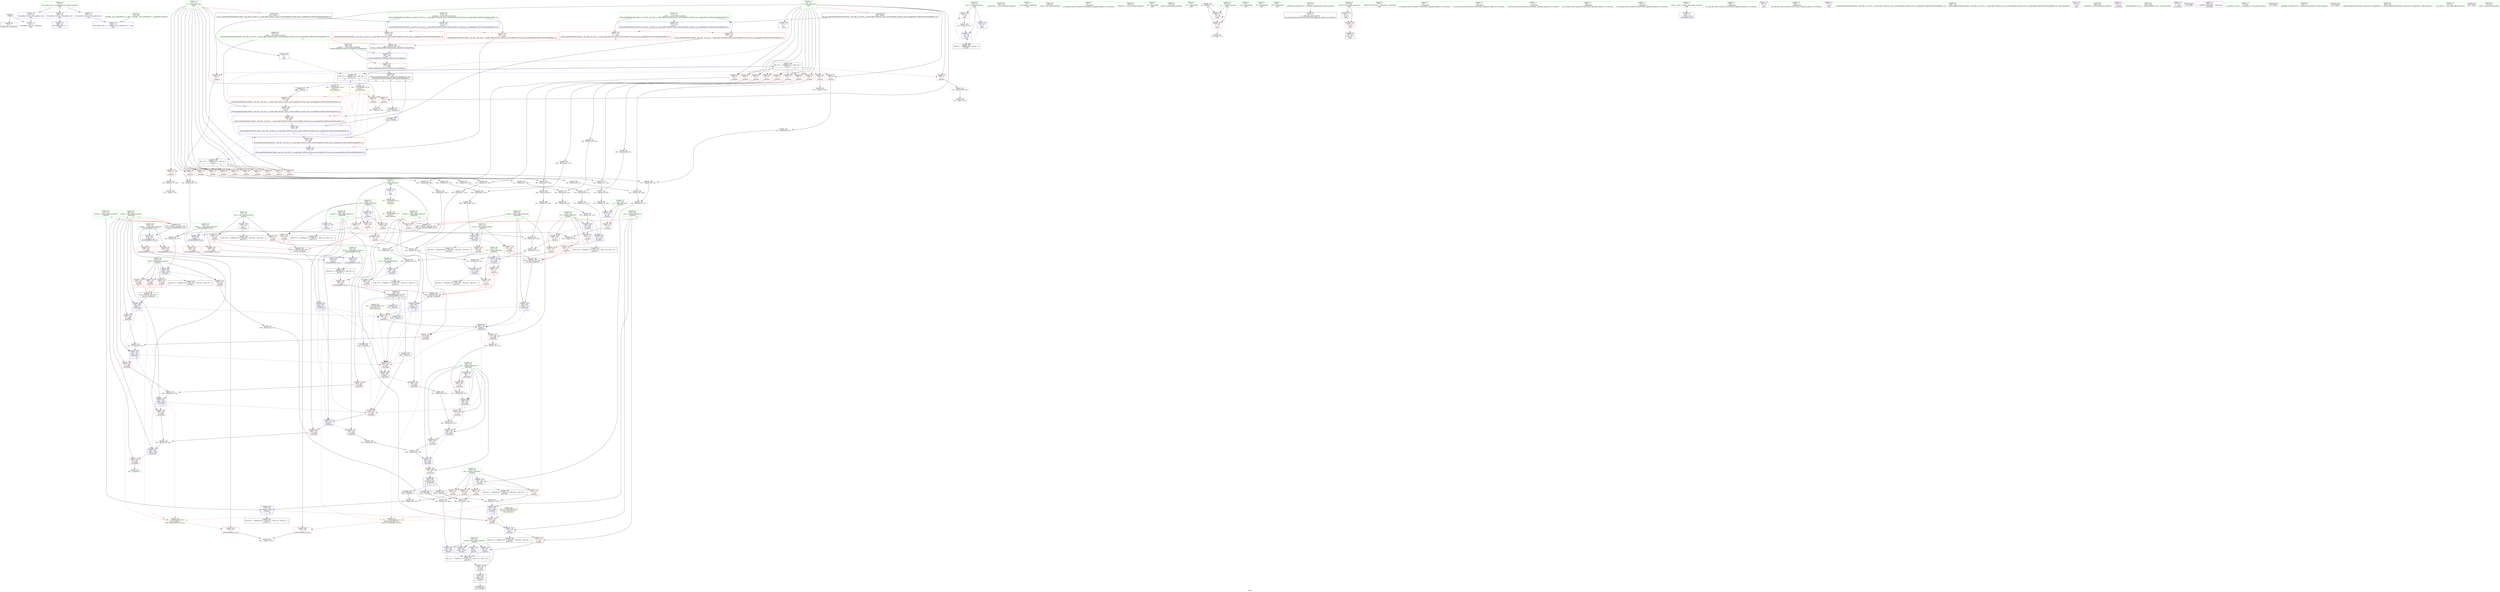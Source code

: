 digraph "SVFG" {
	label="SVFG";

	Node0x5576c0897f30 [shape=record,color=grey,label="{NodeID: 0\nNullPtr}"];
	Node0x5576c0897f30 -> Node0x5576c08b9340[style=solid];
	Node0x5576c0897f30 -> Node0x5576c08bff70[style=solid];
	Node0x5576c08dea70 [shape=record,color=black,label="{NodeID: 360\nMR_25V_2 = PHI(MR_25V_1, MR_25V_1, MR_25V_4, MR_25V_1, )\npts\{108 \}\n}"];
	Node0x5576c08bb170 [shape=record,color=blue,label="{NodeID: 194\n121\<--246\nc443\<--div47\n_Z5solvev\n}"];
	Node0x5576c08bb170 -> Node0x5576c08bde00[style=dashed];
	Node0x5576c08bb170 -> Node0x5576c08bded0[style=dashed];
	Node0x5576c08bb170 -> Node0x5576c08e0d40[style=dashed];
	Node0x5576c08b8360 [shape=record,color=red,label="{NodeID: 111\n163\<--103\n\<--tot\n_Z5solvev\n}"];
	Node0x5576c08b8360 -> Node0x5576c08c9c50[style=solid];
	Node0x5576c08b65d0 [shape=record,color=green,label="{NodeID: 28\n61\<--62\ncas\<--cas_field_insensitive\nmain\n}"];
	Node0x5576c08b65d0 -> Node0x5576c08b80f0[style=solid];
	Node0x5576c08b65d0 -> Node0x5576c08c0140[style=solid];
	Node0x5576c08b65d0 -> Node0x5576c08c02e0[style=solid];
	Node0x5576c0901330 [shape=record,color=black,label="{NodeID: 471\n280 = PHI(392, )\n}"];
	Node0x5576c0901330 -> Node0x5576c08be3b0[style=solid];
	Node0x5576c08c9ad0 [shape=record,color=grey,label="{NodeID: 305\n331 = Binary(332, 330, )\n}"];
	Node0x5576c08c9ad0 -> Node0x5576c08cb450[style=solid];
	Node0x5576c08be2e0 [shape=record,color=red,label="{NodeID: 139\n292\<--273\n\<--__b.addr\n_ZSt4swapIiENSt9enable_ifIXsr6__and_ISt6__not_ISt15__is_tuple_likeIT_EESt21is_move_constructibleIS3_ESt18is_move_assignableIS3_EEE5valueEvE4typeERS3_SC_\n}"];
	Node0x5576c08be2e0 -> Node0x5576c08bb720[style=solid];
	Node0x5576c08b8e00 [shape=record,color=green,label="{NodeID: 56\n361\<--362\n__assert_fail\<--__assert_fail_field_insensitive\n}"];
	Node0x5576c08cc4d0 [shape=record,color=grey,label="{NodeID: 333\n211 = Binary(210, 136, )\n}"];
	Node0x5576c08cc4d0 -> Node0x5576c08cc1d0[style=solid];
	Node0x5576c08bf9a0 [shape=record,color=red,label="{NodeID: 167\n397\<--394\n\<--__t.addr\n_ZSt4moveIRiEONSt16remove_referenceIT_E4typeEOS2_\n}"];
	Node0x5576c08bf9a0 -> Node0x5576c08b9880[style=solid];
	Node0x5576c08ba610 [shape=record,color=red,label="{NodeID: 84\n160\<--8\n\<--r\n_Z5solvev\n}"];
	Node0x5576c08ba610 -> Node0x5576c08cde50[style=solid];
	Node0x5576c08b43b0 [shape=record,color=green,label="{NodeID: 1\n7\<--1\n__dso_handle\<--dummyObj\nGlob }"];
	Node0x5576c08def40 [shape=record,color=black,label="{NodeID: 361\nMR_27V_2 = PHI(MR_27V_1, MR_27V_1, MR_27V_4, MR_27V_1, )\npts\{110 \}\n}"];
	Node0x5576c08bb240 [shape=record,color=blue,label="{NodeID: 195\n119\<--255\nc342\<--sub51\n_Z5solvev\n}"];
	Node0x5576c08bb240 -> Node0x5576c08bdd30[style=dashed];
	Node0x5576c08bb240 -> Node0x5576c08e0840[style=dashed];
	Node0x5576c08b8430 [shape=record,color=red,label="{NodeID: 112\n197\<--103\n\<--tot\n_Z5solvev\n}"];
	Node0x5576c08b8430 -> Node0x5576c08cd0d0[style=solid];
	Node0x5576c08b66a0 [shape=record,color=green,label="{NodeID: 29\n68\<--69\nscanf\<--scanf_field_insensitive\n}"];
	Node0x5576c0901470 [shape=record,color=black,label="{NodeID: 472\n286 = PHI(392, )\n}"];
	Node0x5576c0901470 -> Node0x5576c08be480[style=solid];
	Node0x5576c08c9c50 [shape=record,color=grey,label="{NodeID: 306\n166 = Binary(163, 165, )\n}"];
	Node0x5576c08c9c50 -> Node0x5576c08c06f0[style=solid];
	Node0x5576c08be3b0 [shape=record,color=red,label="{NodeID: 140\n283\<--280\n\<--call\n_ZSt4swapIiENSt9enable_ifIXsr6__and_ISt6__not_ISt15__is_tuple_likeIT_EESt21is_move_constructibleIS3_ESt18is_move_assignableIS3_EEE5valueEvE4typeERS3_SC_\n}"];
	Node0x5576c08be3b0 -> Node0x5576c08bb580[style=solid];
	Node0x5576c08b8f00 [shape=record,color=green,label="{NodeID: 57\n370\<--371\nretval\<--retval_field_insensitive\n_ZSt3minIiERKT_S2_S2_\n}"];
	Node0x5576c08b8f00 -> Node0x5576c08bf3f0[style=solid];
	Node0x5576c08b8f00 -> Node0x5576c08c3440[style=solid];
	Node0x5576c08b8f00 -> Node0x5576c08c3510[style=solid];
	Node0x5576c08cc650 [shape=record,color=grey,label="{NodeID: 334\n209 = Binary(208, 136, )\n}"];
	Node0x5576c08cc650 -> Node0x5576c08cc1d0[style=solid];
	Node0x5576c08bfa70 [shape=record,color=blue,label="{NodeID: 168\n8\<--9\nr\<--\nGlob }"];
	Node0x5576c08bfa70 -> Node0x5576c08e1c40[style=dashed];
	Node0x5576c08ba6e0 [shape=record,color=red,label="{NodeID: 85\n169\<--8\n\<--r\n_Z5solvev\n}"];
	Node0x5576c08ba6e0 -> Node0x5576c08cb2d0[style=solid];
	Node0x5576c08b4440 [shape=record,color=green,label="{NodeID: 2\n9\<--1\n\<--dummyObj\nCan only get source location for instruction, argument, global var or function.}"];
	Node0x5576c08df440 [shape=record,color=black,label="{NodeID: 362\nMR_29V_2 = PHI(MR_29V_1, MR_29V_1, MR_29V_4, MR_29V_1, )\npts\{112 \}\n}"];
	Node0x5576c08bb310 [shape=record,color=blue,label="{NodeID: 196\n99\<--263\nretval\<--sub53\n_Z5solvev\n}"];
	Node0x5576c08bb310 -> Node0x5576c08a1d40[style=dashed];
	Node0x5576c08b8500 [shape=record,color=red,label="{NodeID: 113\n224\<--103\n\<--tot\n_Z5solvev\n}"];
	Node0x5576c08b8500 -> Node0x5576c08c8ed0[style=solid];
	Node0x5576c08b67a0 [shape=record,color=green,label="{NodeID: 30\n83\<--84\n_Z5solvev\<--_Z5solvev_field_insensitive\n}"];
	Node0x5576c09015b0 [shape=record,color=black,label="{NodeID: 473\n290 = PHI(392, )\n}"];
	Node0x5576c09015b0 -> Node0x5576c08be550[style=solid];
	Node0x5576c08c9dd0 [shape=record,color=grey,label="{NodeID: 307\n165 = Binary(164, 136, )\n}"];
	Node0x5576c08c9dd0 -> Node0x5576c08c9c50[style=solid];
	Node0x5576c08be480 [shape=record,color=red,label="{NodeID: 141\n287\<--286\n\<--call1\n_ZSt4swapIiENSt9enable_ifIXsr6__and_ISt6__not_ISt15__is_tuple_likeIT_EESt21is_move_constructibleIS3_ESt18is_move_assignableIS3_EEE5valueEvE4typeERS3_SC_\n}"];
	Node0x5576c08be480 -> Node0x5576c08bb650[style=solid];
	Node0x5576c08b8fd0 [shape=record,color=green,label="{NodeID: 58\n372\<--373\n__a.addr\<--__a.addr_field_insensitive\n_ZSt3minIiERKT_S2_S2_\n}"];
	Node0x5576c08b8fd0 -> Node0x5576c08bf4c0[style=solid];
	Node0x5576c08b8fd0 -> Node0x5576c08bf590[style=solid];
	Node0x5576c08b8fd0 -> Node0x5576c08c32a0[style=solid];
	Node0x5576c08cc7d0 [shape=record,color=grey,label="{NodeID: 335\n250 = Binary(248, 249, )\n}"];
	Node0x5576c08cc7d0 -> Node0x5576c08cbed0[style=solid];
	Node0x5576c08bfb70 [shape=record,color=blue,label="{NodeID: 169\n11\<--9\nc\<--\nGlob }"];
	Node0x5576c08bfb70 -> Node0x5576c08e1c40[style=dashed];
	Node0x5576c08ba7b0 [shape=record,color=red,label="{NodeID: 86\n179\<--8\n\<--r\n_Z5solvev\n}"];
	Node0x5576c08ba7b0 -> Node0x5576c08cae50[style=solid];
	Node0x5576c08b4760 [shape=record,color=green,label="{NodeID: 3\n15\<--1\n.str\<--dummyObj\nGlob }"];
	Node0x5576c08df940 [shape=record,color=black,label="{NodeID: 363\nMR_31V_2 = PHI(MR_31V_1, MR_31V_1, MR_31V_4, MR_31V_1, )\npts\{114 \}\n}"];
	Node0x5576c08bb3e0 [shape=record,color=blue,label="{NodeID: 197\n271\<--269\n__a.addr\<--__a\n_ZSt4swapIiENSt9enable_ifIXsr6__and_ISt6__not_ISt15__is_tuple_likeIT_EESt21is_move_constructibleIS3_ESt18is_move_assignableIS3_EEE5valueEvE4typeERS3_SC_\n}"];
	Node0x5576c08bb3e0 -> Node0x5576c08be070[style=dashed];
	Node0x5576c08bb3e0 -> Node0x5576c08be140[style=dashed];
	Node0x5576c08b85d0 [shape=record,color=red,label="{NodeID: 114\n257\<--103\n\<--tot\n_Z5solvev\n}"];
	Node0x5576c08b85d0 -> Node0x5576c08cacd0[style=solid];
	Node0x5576c08b68a0 [shape=record,color=green,label="{NodeID: 31\n87\<--88\nprintf\<--printf_field_insensitive\n}"];
	Node0x5576c09016f0 [shape=record,color=black,label="{NodeID: 474\n315 = PHI(367, )\n}"];
	Node0x5576c09016f0 -> Node0x5576c08bf180[style=solid];
	Node0x5576c08c9f50 [shape=record,color=grey,label="{NodeID: 308\n344 = Binary(136, 343, )\n}"];
	Node0x5576c08c9f50 -> Node0x5576c08ca250[style=solid];
	Node0x5576c08be550 [shape=record,color=red,label="{NodeID: 142\n291\<--290\n\<--call2\n_ZSt4swapIiENSt9enable_ifIXsr6__and_ISt6__not_ISt15__is_tuple_likeIT_EESt21is_move_constructibleIS3_ESt18is_move_assignableIS3_EEE5valueEvE4typeERS3_SC_\n}"];
	Node0x5576c08be550 -> Node0x5576c08bb720[style=solid];
	Node0x5576c08b90a0 [shape=record,color=green,label="{NodeID: 59\n374\<--375\n__b.addr\<--__b.addr_field_insensitive\n_ZSt3minIiERKT_S2_S2_\n}"];
	Node0x5576c08b90a0 -> Node0x5576c08bf660[style=solid];
	Node0x5576c08b90a0 -> Node0x5576c08bf730[style=solid];
	Node0x5576c08b90a0 -> Node0x5576c08c3370[style=solid];
	Node0x5576c08cc950 [shape=record,color=grey,label="{NodeID: 336\n150 = Binary(149, 65, )\n}"];
	Node0x5576c08cc950 -> Node0x5576c08ccc50[style=solid];
	Node0x5576c08bfc70 [shape=record,color=blue,label="{NodeID: 170\n13\<--9\nn\<--\nGlob }"];
	Node0x5576c08bfc70 -> Node0x5576c08dd300[style=dashed];
	Node0x5576c08ba880 [shape=record,color=red,label="{NodeID: 87\n187\<--8\n\<--r\n_Z5solvev\n}"];
	Node0x5576c08ba880 -> Node0x5576c08bc9c0[style=solid];
	Node0x5576c08b47f0 [shape=record,color=green,label="{NodeID: 4\n17\<--1\n.str.1\<--dummyObj\nGlob }"];
	Node0x5576c08dfe40 [shape=record,color=black,label="{NodeID: 364\nMR_33V_2 = PHI(MR_33V_1, MR_33V_1, MR_33V_3, MR_33V_1, )\npts\{116 \}\n}"];
	Node0x5576c08bb4b0 [shape=record,color=blue,label="{NodeID: 198\n273\<--270\n__b.addr\<--__b\n_ZSt4swapIiENSt9enable_ifIXsr6__and_ISt6__not_ISt15__is_tuple_likeIT_EESt21is_move_constructibleIS3_ESt18is_move_assignableIS3_EEE5valueEvE4typeERS3_SC_\n}"];
	Node0x5576c08bb4b0 -> Node0x5576c08be210[style=dashed];
	Node0x5576c08bb4b0 -> Node0x5576c08be2e0[style=dashed];
	Node0x5576c08b86a0 [shape=record,color=red,label="{NodeID: 115\n164\<--105\n\<--todel\n_Z5solvev\n}"];
	Node0x5576c08b86a0 -> Node0x5576c08c9dd0[style=solid];
	Node0x5576c08b69a0 [shape=record,color=green,label="{NodeID: 32\n99\<--100\nretval\<--retval_field_insensitive\n_Z5solvev\n}"];
	Node0x5576c08b69a0 -> Node0x5576c08b81c0[style=solid];
	Node0x5576c08b69a0 -> Node0x5576c08c0480[style=solid];
	Node0x5576c08b69a0 -> Node0x5576c08c06f0[style=solid];
	Node0x5576c08b69a0 -> Node0x5576c08bafd0[style=solid];
	Node0x5576c08b69a0 -> Node0x5576c08bb310[style=solid];
	Node0x5576c0901830 [shape=record,color=black,label="{NodeID: 475\n327 = PHI(367, )\n}"];
	Node0x5576c0901830 -> Node0x5576c08bf250[style=solid];
	Node0x5576c08c1640 [shape=record,color=yellow,style=double,label="{NodeID: 392\n41V_1 = ENCHI(MR_41V_0)\npts\{301 303 305 307 \}\nFun[_Z5solvev]}"];
	Node0x5576c08c1640 -> Node0x5576c08bdfa0[style=dashed];
	Node0x5576c08ca0d0 [shape=record,color=grey,label="{NodeID: 309\n222 = Binary(220, 221, )\n}"];
	Node0x5576c08ca0d0 -> Node0x5576c08c0ca0[style=solid];
	Node0x5576c08be620 [shape=record,color=red,label="{NodeID: 143\n324\<--300\n\<--t.addr\n_Z5solveiiii\n}"];
	Node0x5576c08be620 -> Node0x5576c08cab50[style=solid];
	Node0x5576c08b9170 [shape=record,color=green,label="{NodeID: 60\n394\<--395\n__t.addr\<--__t.addr_field_insensitive\n_ZSt4moveIRiEONSt16remove_referenceIT_E4typeEOS2_\n}"];
	Node0x5576c08b9170 -> Node0x5576c08bf9a0[style=solid];
	Node0x5576c08b9170 -> Node0x5576c08c35e0[style=solid];
	Node0x5576c08ccad0 [shape=record,color=grey,label="{NodeID: 337\n72 = Binary(71, 73, )\n}"];
	Node0x5576c08ccad0 -> Node0x5576c08c0210[style=solid];
	Node0x5576c08bfd70 [shape=record,color=blue,label="{NodeID: 171\n408\<--28\nllvm.global_ctors_0\<--\nGlob }"];
	Node0x5576c08ba950 [shape=record,color=red,label="{NodeID: 88\n208\<--8\n\<--r\n_Z5solvev\n}"];
	Node0x5576c08ba950 -> Node0x5576c08cc650[style=solid];
	Node0x5576c08b4880 [shape=record,color=green,label="{NodeID: 5\n19\<--1\n.str.2\<--dummyObj\nGlob }"];
	Node0x5576c08e0340 [shape=record,color=black,label="{NodeID: 365\nMR_35V_2 = PHI(MR_35V_3, MR_35V_1, MR_35V_1, MR_35V_1, )\npts\{118 \}\n}"];
	Node0x5576c08bb580 [shape=record,color=blue,label="{NodeID: 199\n275\<--283\n__tmp\<--\n_ZSt4swapIiENSt9enable_ifIXsr6__and_ISt6__not_ISt15__is_tuple_likeIT_EESt21is_move_constructibleIS3_ESt18is_move_assignableIS3_EEE5valueEvE4typeERS3_SC_\n}"];
	Node0x5576c08bb580 -> Node0x5576c08be480[style=dashed];
	Node0x5576c08bb580 -> Node0x5576c08be550[style=dashed];
	Node0x5576c08bd030 [shape=record,color=red,label="{NodeID: 116\n198\<--105\n\<--todel\n_Z5solvev\n|{<s0>8}}"];
	Node0x5576c08bd030:s0 -> Node0x5576c0902410[style=solid,color=red];
	Node0x5576c08b6a70 [shape=record,color=green,label="{NodeID: 33\n101\<--102\nh\<--h_field_insensitive\n_Z5solvev\n}"];
	Node0x5576c08b6a70 -> Node0x5576c08b8290[style=solid];
	Node0x5576c08b6a70 -> Node0x5576c08c03b0[style=solid];
	Node0x5576c0901970 [shape=record,color=black,label="{NodeID: 476\n340 = PHI(367, )\n}"];
	Node0x5576c0901970 -> Node0x5576c08bf320[style=solid];
	Node0x5576c08ca250 [shape=record,color=grey,label="{NodeID: 310\n346 = Binary(345, 344, )\n}"];
	Node0x5576c08ca250 -> Node0x5576c08c3100[style=solid];
	Node0x5576c08be6f0 [shape=record,color=red,label="{NodeID: 144\n337\<--300\n\<--t.addr\n_Z5solveiiii\n}"];
	Node0x5576c08be6f0 -> Node0x5576c08cafd0[style=solid];
	Node0x5576c08b9240 [shape=record,color=green,label="{NodeID: 61\n29\<--404\n_GLOBAL__sub_I_peter50216_1_1.cpp\<--_GLOBAL__sub_I_peter50216_1_1.cpp_field_insensitive\n}"];
	Node0x5576c08b9240 -> Node0x5576c08bfe70[style=solid];
	Node0x5576c08ccc50 [shape=record,color=grey,label="{NodeID: 338\n151 = Binary(148, 150, )\n}"];
	Node0x5576c08ccc50 -> Node0x5576c08cc350[style=solid];
	Node0x5576c08bfe70 [shape=record,color=blue,label="{NodeID: 172\n409\<--29\nllvm.global_ctors_1\<--_GLOBAL__sub_I_peter50216_1_1.cpp\nGlob }"];
	Node0x5576c08baa20 [shape=record,color=red,label="{NodeID: 89\n215\<--8\n\<--r\n_Z5solvev\n}"];
	Node0x5576c08baa20 -> Node0x5576c08cb8d0[style=solid];
	Node0x5576c08b5150 [shape=record,color=green,label="{NodeID: 6\n21\<--1\n.str.3\<--dummyObj\nGlob }"];
	Node0x5576c08e0840 [shape=record,color=black,label="{NodeID: 366\nMR_37V_2 = PHI(MR_37V_3, MR_37V_1, MR_37V_1, MR_37V_1, )\npts\{120 \}\n}"];
	Node0x5576c08bb650 [shape=record,color=blue,label="{NodeID: 200\n288\<--287\n\<--\n_ZSt4swapIiENSt9enable_ifIXsr6__and_ISt6__not_ISt15__is_tuple_likeIT_EESt21is_move_constructibleIS3_ESt18is_move_assignableIS3_EEE5valueEvE4typeERS3_SC_\n|{|<s1>7}}"];
	Node0x5576c08bb650 -> Node0x5576c08be550[style=dashed];
	Node0x5576c08bb650:s1 -> Node0x5576c08a1c50[style=dashed,color=blue];
	Node0x5576c08bd100 [shape=record,color=red,label="{NodeID: 117\n225\<--105\n\<--todel\n_Z5solvev\n|{<s0>9}}"];
	Node0x5576c08bd100:s0 -> Node0x5576c0902410[style=solid,color=red];
	Node0x5576c08b6b40 [shape=record,color=green,label="{NodeID: 34\n103\<--104\ntot\<--tot_field_insensitive\n_Z5solvev\n}"];
	Node0x5576c08b6b40 -> Node0x5576c08b8360[style=solid];
	Node0x5576c08b6b40 -> Node0x5576c08b8430[style=solid];
	Node0x5576c08b6b40 -> Node0x5576c08b8500[style=solid];
	Node0x5576c08b6b40 -> Node0x5576c08b85d0[style=solid];
	Node0x5576c08b6b40 -> Node0x5576c08c0550[style=solid];
	Node0x5576c0901ab0 [shape=record,color=black,label="{NodeID: 477\n368 = PHI(107, 306, 304, 302, )\n0th arg _ZSt3minIiERKT_S2_S2_ }"];
	Node0x5576c0901ab0 -> Node0x5576c08c32a0[style=solid];
	Node0x5576c08ca3d0 [shape=record,color=grey,label="{NodeID: 311\n184 = Binary(183, 65, )\n}"];
	Node0x5576c08ca3d0 -> Node0x5576c08c94d0[style=solid];
	Node0x5576c08be7c0 [shape=record,color=red,label="{NodeID: 145\n349\<--300\n\<--t.addr\n_Z5solveiiii\n}"];
	Node0x5576c08be7c0 -> Node0x5576c08ccdd0[style=solid];
	Node0x5576c08b9340 [shape=record,color=black,label="{NodeID: 62\n2\<--3\ndummyVal\<--dummyVal\n}"];
	Node0x5576c08ccdd0 [shape=record,color=grey,label="{NodeID: 339\n350 = Binary(349, 348, )\n}"];
	Node0x5576c08ccdd0 -> Node0x5576c08c31d0[style=solid];
	Node0x5576c08bff70 [shape=record,color=blue, style = dotted,label="{NodeID: 173\n410\<--3\nllvm.global_ctors_2\<--dummyVal\nGlob }"];
	Node0x5576c08baaf0 [shape=record,color=red,label="{NodeID: 90\n241\<--8\n\<--r\n_Z5solvev\n}"];
	Node0x5576c08baaf0 -> Node0x5576c08ccf50[style=solid];
	Node0x5576c08b51e0 [shape=record,color=green,label="{NodeID: 7\n23\<--1\n.str.4\<--dummyObj\nGlob }"];
	Node0x5576c08e0d40 [shape=record,color=black,label="{NodeID: 367\nMR_39V_2 = PHI(MR_39V_3, MR_39V_1, MR_39V_1, MR_39V_1, )\npts\{122 \}\n}"];
	Node0x5576c08bb720 [shape=record,color=blue,label="{NodeID: 201\n292\<--291\n\<--\n_ZSt4swapIiENSt9enable_ifIXsr6__and_ISt6__not_ISt15__is_tuple_likeIT_EESt21is_move_constructibleIS3_ESt18is_move_assignableIS3_EEE5valueEvE4typeERS3_SC_\n|{<s0>7}}"];
	Node0x5576c08bb720:s0 -> Node0x5576c08a1b60[style=dashed,color=blue];
	Node0x5576c08bd1d0 [shape=record,color=red,label="{NodeID: 118\n258\<--105\n\<--todel\n_Z5solvev\n|{<s0>11}}"];
	Node0x5576c08bd1d0:s0 -> Node0x5576c0902410[style=solid,color=red];
	Node0x5576c08b6c10 [shape=record,color=green,label="{NodeID: 35\n105\<--106\ntodel\<--todel_field_insensitive\n_Z5solvev\n}"];
	Node0x5576c08b6c10 -> Node0x5576c08b86a0[style=solid];
	Node0x5576c08b6c10 -> Node0x5576c08bd030[style=solid];
	Node0x5576c08b6c10 -> Node0x5576c08bd100[style=solid];
	Node0x5576c08b6c10 -> Node0x5576c08bd1d0[style=solid];
	Node0x5576c08b6c10 -> Node0x5576c08c0620[style=solid];
	Node0x5576c0901e60 [shape=record,color=black,label="{NodeID: 478\n369 = PHI(115, 300, 300, 300, )\n1st arg _ZSt3minIiERKT_S2_S2_ }"];
	Node0x5576c0901e60 -> Node0x5576c08c3370[style=solid];
	Node0x5576c08ca550 [shape=record,color=grey,label="{NodeID: 312\n133 = Binary(131, 132, )\n}"];
	Node0x5576c08ca550 -> Node0x5576c08c9650[style=solid];
	Node0x5576c08be890 [shape=record,color=red,label="{NodeID: 146\n352\<--300\n\<--t.addr\n_Z5solveiiii\n}"];
	Node0x5576c08be890 -> Node0x5576c08ce150[style=solid];
	Node0x5576c08b9440 [shape=record,color=black,label="{NodeID: 63\n40\<--41\n\<--_ZNSt8ios_base4InitD1Ev\nCan only get source location for instruction, argument, global var or function.}"];
	Node0x5576c08ccf50 [shape=record,color=grey,label="{NodeID: 340\n242 = Binary(241, 136, )\n}"];
	Node0x5576c08ccf50 -> Node0x5576c08cd550[style=solid];
	Node0x5576c08c0070 [shape=record,color=blue,label="{NodeID: 174\n57\<--9\nretval\<--\nmain\n}"];
	Node0x5576c08c0070 -> Node0x5576c08b7f50[style=dashed];
	Node0x5576c08babc0 [shape=record,color=red,label="{NodeID: 91\n248\<--8\n\<--r\n_Z5solvev\n}"];
	Node0x5576c08babc0 -> Node0x5576c08cc7d0[style=solid];
	Node0x5576c08b5270 [shape=record,color=green,label="{NodeID: 8\n25\<--1\n__PRETTY_FUNCTION__._Z5solveiiii\<--dummyObj\nGlob }"];
	Node0x5576c08bb7f0 [shape=record,color=blue,label="{NodeID: 202\n300\<--296\nt.addr\<--t\n_Z5solveiiii\n|{|<s3>15}}"];
	Node0x5576c08bb7f0 -> Node0x5576c08be620[style=dashed];
	Node0x5576c08bb7f0 -> Node0x5576c08bf180[style=dashed];
	Node0x5576c08bb7f0 -> Node0x5576c08bbda0[style=dashed];
	Node0x5576c08bb7f0:s3 -> Node0x5576c08e2cc0[style=dashed,color=red];
	Node0x5576c08bd2a0 [shape=record,color=red,label="{NodeID: 119\n237\<--107\n\<--ans\n_Z5solvev\n}"];
	Node0x5576c08bd2a0 -> Node0x5576c08bafd0[style=solid];
	Node0x5576c08b6ce0 [shape=record,color=green,label="{NodeID: 36\n107\<--108\nans\<--ans_field_insensitive\n_Z5solvev\n|{|<s3>10}}"];
	Node0x5576c08b6ce0 -> Node0x5576c08bd2a0[style=solid];
	Node0x5576c08b6ce0 -> Node0x5576c08c0a30[style=solid];
	Node0x5576c08b6ce0 -> Node0x5576c08c0e40[style=solid];
	Node0x5576c08b6ce0:s3 -> Node0x5576c0901ab0[style=solid,color=red];
	Node0x5576c0902060 [shape=record,color=black,label="{NodeID: 479\n393 = PHI(279, 285, 275, )\n0th arg _ZSt4moveIRiEONSt16remove_referenceIT_E4typeEOS2_ }"];
	Node0x5576c0902060 -> Node0x5576c08c35e0[style=solid];
	Node0x5576c08ca6d0 [shape=record,color=grey,label="{NodeID: 313\n182 = Binary(181, 136, )\n}"];
	Node0x5576c08ca6d0 -> Node0x5576c08ca9d0[style=solid];
	Node0x5576c08be960 [shape=record,color=red,label="{NodeID: 147\n343\<--302\n\<--c2.addr\n_Z5solveiiii\n}"];
	Node0x5576c08be960 -> Node0x5576c08c9f50[style=solid];
	Node0x5576c08b9540 [shape=record,color=black,label="{NodeID: 64\n56\<--90\nmain_ret\<--\nmain\n}"];
	Node0x5576c08cd0d0 [shape=record,color=grey,label="{NodeID: 341\n205 = Binary(197, 202, )\n}"];
	Node0x5576c08cd0d0 -> Node0x5576c08c0a30[style=solid];
	Node0x5576c08c0140 [shape=record,color=blue,label="{NodeID: 175\n61\<--65\ncas\<--\nmain\n}"];
	Node0x5576c08c0140 -> Node0x5576c08e1740[style=dashed];
	Node0x5576c08bac90 [shape=record,color=red,label="{NodeID: 92\n124\<--11\n\<--c\n_Z5solvev\n}"];
	Node0x5576c08bac90 -> Node0x5576c08cdfd0[style=solid];
	Node0x5576c08b5330 [shape=record,color=green,label="{NodeID: 9\n28\<--1\n\<--dummyObj\nCan only get source location for instruction, argument, global var or function.}"];
	Node0x5576c08e1740 [shape=record,color=black,label="{NodeID: 369\nMR_8V_3 = PHI(MR_8V_4, MR_8V_2, )\npts\{62 \}\n}"];
	Node0x5576c08e1740 -> Node0x5576c08b80f0[style=dashed];
	Node0x5576c08e1740 -> Node0x5576c08c02e0[style=dashed];
	Node0x5576c08bb8c0 [shape=record,color=blue,label="{NodeID: 203\n302\<--297\nc2.addr\<--c2\n_Z5solveiiii\n|{|<s4>17}}"];
	Node0x5576c08bb8c0 -> Node0x5576c08bf180[style=dashed];
	Node0x5576c08bb8c0 -> Node0x5576c08bf250[style=dashed];
	Node0x5576c08bb8c0 -> Node0x5576c08bf320[style=dashed];
	Node0x5576c08bb8c0 -> Node0x5576c08c3030[style=dashed];
	Node0x5576c08bb8c0:s4 -> Node0x5576c08e2dd0[style=dashed,color=red];
	Node0x5576c08bd370 [shape=record,color=red,label="{NodeID: 120\n192\<--109\n\<--c2\n_Z5solvev\n}"];
	Node0x5576c08bd370 -> Node0x5576c08bccc0[style=solid];
	Node0x5576c08b6db0 [shape=record,color=green,label="{NodeID: 37\n109\<--110\nc2\<--c2_field_insensitive\n_Z5solvev\n}"];
	Node0x5576c08b6db0 -> Node0x5576c08bd370[style=solid];
	Node0x5576c08b6db0 -> Node0x5576c08bd440[style=solid];
	Node0x5576c08b6db0 -> Node0x5576c08bd510[style=solid];
	Node0x5576c08b6db0 -> Node0x5576c08bd5e0[style=solid];
	Node0x5576c08b6db0 -> Node0x5576c08c07c0[style=solid];
	Node0x5576c08b6db0 -> Node0x5576c08c0b00[style=solid];
	Node0x5576c09021f0 [shape=record,color=black,label="{NodeID: 480\n269 = PHI(8, )\n0th arg _ZSt4swapIiENSt9enable_ifIXsr6__and_ISt6__not_ISt15__is_tuple_likeIT_EESt21is_move_constructibleIS3_ESt18is_move_assignableIS3_EEE5valueEvE4typeERS3_SC_ }"];
	Node0x5576c09021f0 -> Node0x5576c08bb3e0[style=solid];
	Node0x5576c08ca850 [shape=record,color=grey,label="{NodeID: 314\n321 = Binary(320, 319, )\n}"];
	Node0x5576c08ca850 -> Node0x5576c08bbcd0[style=solid];
	Node0x5576c08bea30 [shape=record,color=red,label="{NodeID: 148\n348\<--302\n\<--c2.addr\n_Z5solveiiii\n}"];
	Node0x5576c08bea30 -> Node0x5576c08ccdd0[style=solid];
	Node0x5576c08b9610 [shape=record,color=black,label="{NodeID: 65\n98\<--266\n_Z5solvev_ret\<--\n_Z5solvev\n|{<s0>5}}"];
	Node0x5576c08b9610:s0 -> Node0x5576c08fde00[style=solid,color=blue];
	Node0x5576c08cd250 [shape=record,color=grey,label="{NodeID: 342\n246 = Binary(245, 136, )\n}"];
	Node0x5576c08cd250 -> Node0x5576c08bb170[style=solid];
	Node0x5576c08c0210 [shape=record,color=blue,label="{NodeID: 176\n59\<--72\n___T\<--dec\nmain\n}"];
	Node0x5576c08c0210 -> Node0x5576c08b8020[style=dashed];
	Node0x5576c08c0210 -> Node0x5576c08c0210[style=dashed];
	Node0x5576c08bad60 [shape=record,color=red,label="{NodeID: 93\n132\<--11\n\<--c\n_Z5solvev\n}"];
	Node0x5576c08bad60 -> Node0x5576c08ca550[style=solid];
	Node0x5576c08b5430 [shape=record,color=green,label="{NodeID: 10\n65\<--1\n\<--dummyObj\nCan only get source location for instruction, argument, global var or function.}"];
	Node0x5576c08e1c40 [shape=record,color=black,label="{NodeID: 370\nMR_10V_2 = PHI(MR_10V_3, MR_10V_1, )\npts\{10 12 \}\n|{<s0>5|<s1>5}}"];
	Node0x5576c08e1c40:s0 -> Node0x5576c08e2ff0[style=dashed,color=red];
	Node0x5576c08e1c40:s1 -> Node0x5576c08e3100[style=dashed,color=red];
	Node0x5576c08bb990 [shape=record,color=blue,label="{NodeID: 204\n304\<--298\nc3.addr\<--c3\n_Z5solveiiii\n|{|<s3>16}}"];
	Node0x5576c08bb990 -> Node0x5576c08bf180[style=dashed];
	Node0x5576c08bb990 -> Node0x5576c08bf250[style=dashed];
	Node0x5576c08bb990 -> Node0x5576c08bbe70[style=dashed];
	Node0x5576c08bb990:s3 -> Node0x5576c08e2dd0[style=dashed,color=red];
	Node0x5576c08bd440 [shape=record,color=red,label="{NodeID: 121\n199\<--109\n\<--c2\n_Z5solvev\n|{<s0>8}}"];
	Node0x5576c08bd440:s0 -> Node0x5576c09025d0[style=solid,color=red];
	Node0x5576c08b6e80 [shape=record,color=green,label="{NodeID: 38\n111\<--112\nc3\<--c3_field_insensitive\n_Z5solvev\n}"];
	Node0x5576c08b6e80 -> Node0x5576c08bd6b0[style=solid];
	Node0x5576c08b6e80 -> Node0x5576c08bd780[style=solid];
	Node0x5576c08b6e80 -> Node0x5576c08c0960[style=solid];
	Node0x5576c08b6e80 -> Node0x5576c08c0ca0[style=solid];
	Node0x5576c0902300 [shape=record,color=black,label="{NodeID: 481\n270 = PHI(11, )\n1st arg _ZSt4swapIiENSt9enable_ifIXsr6__and_ISt6__not_ISt15__is_tuple_likeIT_EESt21is_move_constructibleIS3_ESt18is_move_assignableIS3_EEE5valueEvE4typeERS3_SC_ }"];
	Node0x5576c0902300 -> Node0x5576c08bb4b0[style=solid];
	Node0x5576c08ca9d0 [shape=record,color=grey,label="{NodeID: 315\n183 = Binary(180, 182, )\n}"];
	Node0x5576c08ca9d0 -> Node0x5576c08ca3d0[style=solid];
	Node0x5576c08beb00 [shape=record,color=red,label="{NodeID: 149\n330\<--304\n\<--c3.addr\n_Z5solveiiii\n}"];
	Node0x5576c08beb00 -> Node0x5576c08c9ad0[style=solid];
	Node0x5576c08b96e0 [shape=record,color=black,label="{NodeID: 66\n295\<--365\n_Z5solveiiii_ret\<--\n_Z5solveiiii\n|{<s0>8|<s1>9|<s2>11}}"];
	Node0x5576c08b96e0:s0 -> Node0x5576c0900d10[style=solid,color=blue];
	Node0x5576c08b96e0:s1 -> Node0x5576c0900f40[style=solid,color=blue];
	Node0x5576c08b96e0:s2 -> Node0x5576c09011f0[style=solid,color=blue];
	Node0x5576c08cd3d0 [shape=record,color=grey,label="{NodeID: 343\n244 = Binary(243, 136, )\n}"];
	Node0x5576c08cd3d0 -> Node0x5576c08cd550[style=solid];
	Node0x5576c08c02e0 [shape=record,color=blue,label="{NodeID: 177\n61\<--80\ncas\<--inc\nmain\n}"];
	Node0x5576c08c02e0 -> Node0x5576c08e1740[style=dashed];
	Node0x5576c08bae30 [shape=record,color=red,label="{NodeID: 94\n145\<--11\n\<--c\n_Z5solvev\n}"];
	Node0x5576c08bae30 -> Node0x5576c08c91d0[style=solid];
	Node0x5576c08b5530 [shape=record,color=green,label="{NodeID: 11\n73\<--1\n\<--dummyObj\nCan only get source location for instruction, argument, global var or function.}"];
	Node0x5576c08bba60 [shape=record,color=blue,label="{NodeID: 205\n306\<--299\nc4.addr\<--c4\n_Z5solveiiii\n|{|<s2>15}}"];
	Node0x5576c08bba60 -> Node0x5576c08bf180[style=dashed];
	Node0x5576c08bba60 -> Node0x5576c08bbc00[style=dashed];
	Node0x5576c08bba60:s2 -> Node0x5576c08e2dd0[style=dashed,color=red];
	Node0x5576c08bd510 [shape=record,color=red,label="{NodeID: 122\n219\<--109\n\<--c2\n_Z5solvev\n}"];
	Node0x5576c08bd510 -> Node0x5576c08cb5d0[style=solid];
	Node0x5576c08b6f50 [shape=record,color=green,label="{NodeID: 39\n113\<--114\nc4\<--c4_field_insensitive\n_Z5solvev\n}"];
	Node0x5576c08b6f50 -> Node0x5576c08bd850[style=solid];
	Node0x5576c08b6f50 -> Node0x5576c08bd920[style=solid];
	Node0x5576c08b6f50 -> Node0x5576c08bd9f0[style=solid];
	Node0x5576c08b6f50 -> Node0x5576c08bdac0[style=solid];
	Node0x5576c08b6f50 -> Node0x5576c08c0890[style=solid];
	Node0x5576c08b6f50 -> Node0x5576c08c0bd0[style=solid];
	Node0x5576c0902410 [shape=record,color=black,label="{NodeID: 482\n296 = PHI(198, 225, 258, )\n0th arg _Z5solveiiii }"];
	Node0x5576c0902410 -> Node0x5576c08bb7f0[style=solid];
	Node0x5576c08cab50 [shape=record,color=grey,label="{NodeID: 316\n325 = Binary(324, 323, )\n}"];
	Node0x5576c08cab50 -> Node0x5576c08bbda0[style=solid];
	Node0x5576c08bebd0 [shape=record,color=red,label="{NodeID: 150\n336\<--304\n\<--c3.addr\n_Z5solveiiii\n}"];
	Node0x5576c08bebd0 -> Node0x5576c08cafd0[style=solid];
	Node0x5576c08b97b0 [shape=record,color=black,label="{NodeID: 67\n367\<--390\n_ZSt3minIiERKT_S2_S2__ret\<--\n_ZSt3minIiERKT_S2_S2_\n|{<s0>10|<s1>15|<s2>16|<s3>17}}"];
	Node0x5576c08b97b0:s0 -> Node0x5576c09010b0[style=solid,color=blue];
	Node0x5576c08b97b0:s1 -> Node0x5576c09016f0[style=solid,color=blue];
	Node0x5576c08b97b0:s2 -> Node0x5576c0901830[style=solid,color=blue];
	Node0x5576c08b97b0:s3 -> Node0x5576c0901970[style=solid,color=blue];
	Node0x5576c08cd550 [shape=record,color=grey,label="{NodeID: 344\n245 = Binary(242, 244, )\n}"];
	Node0x5576c08cd550 -> Node0x5576c08cd250[style=solid];
	Node0x5576c08c03b0 [shape=record,color=blue,label="{NodeID: 178\n101\<--135\nh\<--div\n_Z5solvev\n}"];
	Node0x5576c08c03b0 -> Node0x5576c08b8290[style=dashed];
	Node0x5576c08baf00 [shape=record,color=red,label="{NodeID: 95\n148\<--11\n\<--c\n_Z5solvev\n}"];
	Node0x5576c08baf00 -> Node0x5576c08ccc50[style=solid];
	Node0x5576c08b5630 [shape=record,color=green,label="{NodeID: 12\n136\<--1\n\<--dummyObj\nCan only get source location for instruction, argument, global var or function.}"];
	Node0x5576c08bbb30 [shape=record,color=blue,label="{NodeID: 206\n308\<--9\nret\<--\n_Z5solveiiii\n}"];
	Node0x5576c08bbb30 -> Node0x5576c08bee40[style=dashed];
	Node0x5576c08bbb30 -> Node0x5576c08bbcd0[style=dashed];
	Node0x5576c08bd5e0 [shape=record,color=red,label="{NodeID: 123\n226\<--109\n\<--c2\n_Z5solvev\n|{<s0>9}}"];
	Node0x5576c08bd5e0:s0 -> Node0x5576c09025d0[style=solid,color=red];
	Node0x5576c08b7020 [shape=record,color=green,label="{NodeID: 40\n115\<--116\nref.tmp\<--ref.tmp_field_insensitive\n_Z5solvev\n|{|<s1>10}}"];
	Node0x5576c08b7020 -> Node0x5576c08c0d70[style=solid];
	Node0x5576c08b7020:s1 -> Node0x5576c0901e60[style=solid,color=red];
	Node0x5576c09025d0 [shape=record,color=black,label="{NodeID: 483\n297 = PHI(199, 226, 259, )\n1st arg _Z5solveiiii }"];
	Node0x5576c09025d0 -> Node0x5576c08bb8c0[style=solid];
	Node0x5576c08cacd0 [shape=record,color=grey,label="{NodeID: 317\n263 = Binary(257, 262, )\n}"];
	Node0x5576c08cacd0 -> Node0x5576c08bb310[style=solid];
	Node0x5576c08beca0 [shape=record,color=red,label="{NodeID: 151\n318\<--306\n\<--c4.addr\n_Z5solveiiii\n}"];
	Node0x5576c08beca0 -> Node0x5576c08c97d0[style=solid];
	Node0x5576c08b9880 [shape=record,color=black,label="{NodeID: 68\n392\<--397\n_ZSt4moveIRiEONSt16remove_referenceIT_E4typeEOS2__ret\<--\n_ZSt4moveIRiEONSt16remove_referenceIT_E4typeEOS2_\n|{<s0>12|<s1>13|<s2>14}}"];
	Node0x5576c08b9880:s0 -> Node0x5576c0901330[style=solid,color=blue];
	Node0x5576c08b9880:s1 -> Node0x5576c0901470[style=solid,color=blue];
	Node0x5576c08b9880:s2 -> Node0x5576c09015b0[style=solid,color=blue];
	Node0x5576c08cd6d0 [shape=record,color=grey,label="{NodeID: 345\n158 = Binary(156, 157, )\n}"];
	Node0x5576c08cd6d0 -> Node0x5576c08c0620[style=solid];
	Node0x5576c08c0480 [shape=record,color=blue,label="{NodeID: 179\n99\<--9\nretval\<--\n_Z5solvev\n}"];
	Node0x5576c08c0480 -> Node0x5576c08a1d40[style=dashed];
	Node0x5576c08b7730 [shape=record,color=red,label="{NodeID: 96\n155\<--11\n\<--c\n_Z5solvev\n}"];
	Node0x5576c08b7730 -> Node0x5576c08cba50[style=solid];
	Node0x5576c08b5730 [shape=record,color=green,label="{NodeID: 13\n178\<--1\n\<--dummyObj\nCan only get source location for instruction, argument, global var or function.}"];
	Node0x5576c08bbc00 [shape=record,color=blue,label="{NodeID: 207\n306\<--316\nc4.addr\<--\n_Z5solveiiii\n}"];
	Node0x5576c08bbc00 -> Node0x5576c08beca0[style=dashed];
	Node0x5576c08bbc00 -> Node0x5576c08bed70[style=dashed];
	Node0x5576c08bbc00 -> Node0x5576c08bf250[style=dashed];
	Node0x5576c08bbc00 -> Node0x5576c08bf320[style=dashed];
	Node0x5576c08bd6b0 [shape=record,color=red,label="{NodeID: 124\n200\<--111\n\<--c3\n_Z5solvev\n|{<s0>8}}"];
	Node0x5576c08bd6b0:s0 -> Node0x5576c0902790[style=solid,color=red];
	Node0x5576c08b70f0 [shape=record,color=green,label="{NodeID: 41\n117\<--118\nc241\<--c241_field_insensitive\n_Z5solvev\n}"];
	Node0x5576c08b70f0 -> Node0x5576c08bdb90[style=solid];
	Node0x5576c08b70f0 -> Node0x5576c08bdc60[style=solid];
	Node0x5576c08b70f0 -> Node0x5576c08bb0a0[style=solid];
	Node0x5576c0902790 [shape=record,color=black,label="{NodeID: 484\n298 = PHI(200, 227, 260, )\n2nd arg _Z5solveiiii }"];
	Node0x5576c0902790 -> Node0x5576c08bb990[style=solid];
	Node0x5576c08cae50 [shape=record,color=grey,label="{NodeID: 318\n180 = Binary(179, 136, )\n}"];
	Node0x5576c08cae50 -> Node0x5576c08ca9d0[style=solid];
	Node0x5576c08bed70 [shape=record,color=red,label="{NodeID: 152\n323\<--306\n\<--c4.addr\n_Z5solveiiii\n}"];
	Node0x5576c08bed70 -> Node0x5576c08cab50[style=solid];
	Node0x5576c08b9950 [shape=record,color=purple,label="{NodeID: 69\n38\<--4\n\<--_ZStL8__ioinit\n__cxx_global_var_init\n}"];
	Node0x5576c08cd850 [shape=record,color=grey,label="{NodeID: 346\n140 = cmp(138, 139, )\n}"];
	Node0x5576c08c0550 [shape=record,color=blue,label="{NodeID: 180\n103\<--152\ntot\<--add7\n_Z5solvev\n}"];
	Node0x5576c08c0550 -> Node0x5576c08b8360[style=dashed];
	Node0x5576c08c0550 -> Node0x5576c08b8430[style=dashed];
	Node0x5576c08c0550 -> Node0x5576c08b8500[style=dashed];
	Node0x5576c08c0550 -> Node0x5576c08b85d0[style=dashed];
	Node0x5576c08c0550 -> Node0x5576c08a1e30[style=dashed];
	Node0x5576c08b7800 [shape=record,color=red,label="{NodeID: 97\n173\<--11\n\<--c\n_Z5solvev\n}"];
	Node0x5576c08b7800 -> Node0x5576c08cb150[style=solid];
	Node0x5576c08b5830 [shape=record,color=green,label="{NodeID: 14\n332\<--1\n\<--dummyObj\nCan only get source location for instruction, argument, global var or function.}"];
	Node0x5576c08e2cc0 [shape=record,color=yellow,style=double,label="{NodeID: 374\n69V_1 = ENCHI(MR_69V_0)\npts\{116 301 \}\nFun[_ZSt3minIiERKT_S2_S2_]}"];
	Node0x5576c08e2cc0 -> Node0x5576c08bf800[style=dashed];
	Node0x5576c08bbcd0 [shape=record,color=blue,label="{NodeID: 208\n308\<--321\nret\<--add\n_Z5solveiiii\n}"];
	Node0x5576c08bbcd0 -> Node0x5576c08bef10[style=dashed];
	Node0x5576c08bbcd0 -> Node0x5576c08bbf40[style=dashed];
	Node0x5576c08bd780 [shape=record,color=red,label="{NodeID: 125\n227\<--111\n\<--c3\n_Z5solvev\n|{<s0>9}}"];
	Node0x5576c08bd780:s0 -> Node0x5576c0902790[style=solid,color=red];
	Node0x5576c08b71c0 [shape=record,color=green,label="{NodeID: 42\n119\<--120\nc342\<--c342_field_insensitive\n_Z5solvev\n}"];
	Node0x5576c08b71c0 -> Node0x5576c08bdd30[style=solid];
	Node0x5576c08b71c0 -> Node0x5576c08bb240[style=solid];
	Node0x5576c0902950 [shape=record,color=black,label="{NodeID: 485\n299 = PHI(201, 228, 261, )\n3rd arg _Z5solveiiii }"];
	Node0x5576c0902950 -> Node0x5576c08bba60[style=solid];
	Node0x5576c08cafd0 [shape=record,color=grey,label="{NodeID: 319\n338 = Binary(337, 336, )\n}"];
	Node0x5576c08cafd0 -> Node0x5576c08c2f60[style=solid];
	Node0x5576c08bee40 [shape=record,color=red,label="{NodeID: 153\n320\<--308\n\<--ret\n_Z5solveiiii\n}"];
	Node0x5576c08bee40 -> Node0x5576c08ca850[style=solid];
	Node0x5576c08b9a20 [shape=record,color=purple,label="{NodeID: 70\n66\<--15\n\<--.str\nmain\n}"];
	Node0x5576c08cd9d0 [shape=record,color=grey,label="{NodeID: 347\n382 = cmp(379, 381, )\n}"];
	Node0x5576c08c0620 [shape=record,color=blue,label="{NodeID: 181\n105\<--158\ntodel\<--sub9\n_Z5solvev\n}"];
	Node0x5576c08c0620 -> Node0x5576c08b86a0[style=dashed];
	Node0x5576c08c0620 -> Node0x5576c08bd030[style=dashed];
	Node0x5576c08c0620 -> Node0x5576c08bd100[style=dashed];
	Node0x5576c08c0620 -> Node0x5576c08bd1d0[style=dashed];
	Node0x5576c08c0620 -> Node0x5576c08a1f20[style=dashed];
	Node0x5576c08b78d0 [shape=record,color=red,label="{NodeID: 98\n181\<--11\n\<--c\n_Z5solvev\n}"];
	Node0x5576c08b78d0 -> Node0x5576c08ca6d0[style=solid];
	Node0x5576c08b5930 [shape=record,color=green,label="{NodeID: 15\n360\<--1\n\<--dummyObj\nCan only get source location for instruction, argument, global var or function.}"];
	Node0x5576c08e2dd0 [shape=record,color=yellow,style=double,label="{NodeID: 375\n71V_1 = ENCHI(MR_71V_0)\npts\{108 303 305 307 \}\nFun[_ZSt3minIiERKT_S2_S2_]}"];
	Node0x5576c08e2dd0 -> Node0x5576c08bf8d0[style=dashed];
	Node0x5576c08bc9c0 [shape=record,color=grey,label="{NodeID: 292\n189 = Binary(187, 188, )\n}"];
	Node0x5576c08bc9c0 -> Node0x5576c08bcb40[style=solid];
	Node0x5576c08bbda0 [shape=record,color=blue,label="{NodeID: 209\n300\<--325\nt.addr\<--sub\n_Z5solveiiii\n|{|<s3>16}}"];
	Node0x5576c08bbda0 -> Node0x5576c08be6f0[style=dashed];
	Node0x5576c08bbda0 -> Node0x5576c08bf250[style=dashed];
	Node0x5576c08bbda0 -> Node0x5576c08c2f60[style=dashed];
	Node0x5576c08bbda0:s3 -> Node0x5576c08e2cc0[style=dashed,color=red];
	Node0x5576c08bd850 [shape=record,color=red,label="{NodeID: 126\n194\<--113\n\<--c4\n_Z5solvev\n}"];
	Node0x5576c08bd850 -> Node0x5576c08bce40[style=solid];
	Node0x5576c08b7290 [shape=record,color=green,label="{NodeID: 43\n121\<--122\nc443\<--c443_field_insensitive\n_Z5solvev\n}"];
	Node0x5576c08b7290 -> Node0x5576c08bde00[style=solid];
	Node0x5576c08b7290 -> Node0x5576c08bded0[style=solid];
	Node0x5576c08b7290 -> Node0x5576c08bb170[style=solid];
	Node0x5576c08dd220 [shape=record,color=yellow,style=double,label="{NodeID: 403\n61V_1 = ENCHI(MR_61V_0)\npts\{108 116 \}\nFun[_Z5solveiiii]}"];
	Node0x5576c08dd220 -> Node0x5576c08bf180[style=dashed];
	Node0x5576c08dd220 -> Node0x5576c08bf250[style=dashed];
	Node0x5576c08dd220 -> Node0x5576c08bf320[style=dashed];
	Node0x5576c08cb150 [shape=record,color=grey,label="{NodeID: 320\n174 = Binary(173, 136, )\n}"];
	Node0x5576c08cb150 -> Node0x5576c08cdb50[style=solid];
	Node0x5576c08bef10 [shape=record,color=red,label="{NodeID: 154\n333\<--308\n\<--ret\n_Z5solveiiii\n}"];
	Node0x5576c08bef10 -> Node0x5576c08cb450[style=solid];
	Node0x5576c08b9af0 [shape=record,color=purple,label="{NodeID: 71\n77\<--17\n\<--.str.1\nmain\n}"];
	Node0x5576c08cdb50 [shape=record,color=grey,label="{NodeID: 348\n175 = cmp(174, 65, )\n}"];
	Node0x5576c08c06f0 [shape=record,color=blue,label="{NodeID: 182\n99\<--166\nretval\<--sub13\n_Z5solvev\n}"];
	Node0x5576c08c06f0 -> Node0x5576c08a1d40[style=dashed];
	Node0x5576c08b79a0 [shape=record,color=red,label="{NodeID: 99\n188\<--11\n\<--c\n_Z5solvev\n}"];
	Node0x5576c08b79a0 -> Node0x5576c08bc9c0[style=solid];
	Node0x5576c08b5a30 [shape=record,color=green,label="{NodeID: 16\n4\<--6\n_ZStL8__ioinit\<--_ZStL8__ioinit_field_insensitive\nGlob }"];
	Node0x5576c08b5a30 -> Node0x5576c08b9950[style=solid];
	Node0x5576c08bcb40 [shape=record,color=grey,label="{NodeID: 293\n190 = Binary(189, 65, )\n}"];
	Node0x5576c08bcb40 -> Node0x5576c08c8d50[style=solid];
	Node0x5576c08bbe70 [shape=record,color=blue,label="{NodeID: 210\n304\<--328\nc3.addr\<--\n_Z5solveiiii\n}"];
	Node0x5576c08bbe70 -> Node0x5576c08beb00[style=dashed];
	Node0x5576c08bbe70 -> Node0x5576c08bebd0[style=dashed];
	Node0x5576c08bbe70 -> Node0x5576c08bf320[style=dashed];
	Node0x5576c08bd920 [shape=record,color=red,label="{NodeID: 127\n201\<--113\n\<--c4\n_Z5solvev\n|{<s0>8}}"];
	Node0x5576c08bd920:s0 -> Node0x5576c0902950[style=solid,color=red];
	Node0x5576c08b7360 [shape=record,color=green,label="{NodeID: 44\n128\<--129\n_ZSt4swapIiENSt9enable_ifIXsr6__and_ISt6__not_ISt15__is_tuple_likeIT_EESt21is_move_constructibleIS3_ESt18is_move_assignableIS3_EEE5valueEvE4typeERS3_SC_\<--_ZSt4swapIiENSt9enable_ifIXsr6__and_ISt6__not_ISt15__is_tuple_likeIT_EESt21is_move_constructibleIS3_ESt18is_move_assignableIS3_EEE5valueEvE4typeERS3_SC__field_insensitive\n}"];
	Node0x5576c08dd300 [shape=record,color=yellow,style=double,label="{NodeID: 404\n2V_1 = ENCHI(MR_2V_0)\npts\{14 \}\nFun[main]|{<s0>5}}"];
	Node0x5576c08dd300:s0 -> Node0x5576c08e31e0[style=dashed,color=red];
	Node0x5576c08cb2d0 [shape=record,color=grey,label="{NodeID: 321\n170 = Binary(169, 136, )\n}"];
	Node0x5576c08cb2d0 -> Node0x5576c08cdcd0[style=solid];
	Node0x5576c08befe0 [shape=record,color=red,label="{NodeID: 155\n345\<--308\n\<--ret\n_Z5solveiiii\n}"];
	Node0x5576c08befe0 -> Node0x5576c08ca250[style=solid];
	Node0x5576c08b9bc0 [shape=record,color=purple,label="{NodeID: 72\n85\<--19\n\<--.str.2\nmain\n}"];
	Node0x5576c08cdcd0 [shape=record,color=grey,label="{NodeID: 349\n171 = cmp(170, 65, )\n}"];
	Node0x5576c08c07c0 [shape=record,color=blue,label="{NodeID: 183\n109\<--178\nc2\<--\n_Z5solvev\n}"];
	Node0x5576c08c07c0 -> Node0x5576c08bd370[style=dashed];
	Node0x5576c08c07c0 -> Node0x5576c08bd440[style=dashed];
	Node0x5576c08c07c0 -> Node0x5576c08c0b00[style=dashed];
	Node0x5576c08b7a70 [shape=record,color=red,label="{NodeID: 100\n210\<--11\n\<--c\n_Z5solvev\n}"];
	Node0x5576c08b7a70 -> Node0x5576c08cc4d0[style=solid];
	Node0x5576c08b5b30 [shape=record,color=green,label="{NodeID: 17\n8\<--10\nr\<--r_field_insensitive\nGlob |{|<s14>7}}"];
	Node0x5576c08b5b30 -> Node0x5576c08ba200[style=solid];
	Node0x5576c08b5b30 -> Node0x5576c08ba2d0[style=solid];
	Node0x5576c08b5b30 -> Node0x5576c08ba3a0[style=solid];
	Node0x5576c08b5b30 -> Node0x5576c08ba470[style=solid];
	Node0x5576c08b5b30 -> Node0x5576c08ba540[style=solid];
	Node0x5576c08b5b30 -> Node0x5576c08ba610[style=solid];
	Node0x5576c08b5b30 -> Node0x5576c08ba6e0[style=solid];
	Node0x5576c08b5b30 -> Node0x5576c08ba7b0[style=solid];
	Node0x5576c08b5b30 -> Node0x5576c08ba880[style=solid];
	Node0x5576c08b5b30 -> Node0x5576c08ba950[style=solid];
	Node0x5576c08b5b30 -> Node0x5576c08baa20[style=solid];
	Node0x5576c08b5b30 -> Node0x5576c08baaf0[style=solid];
	Node0x5576c08b5b30 -> Node0x5576c08babc0[style=solid];
	Node0x5576c08b5b30 -> Node0x5576c08bfa70[style=solid];
	Node0x5576c08b5b30:s14 -> Node0x5576c09021f0[style=solid,color=red];
	Node0x5576c08e2ff0 [shape=record,color=yellow,style=double,label="{NodeID: 377\n12V_1 = ENCHI(MR_12V_0)\npts\{10 \}\nFun[_Z5solvev]|{|<s2>7|<s3>7|<s4>7}}"];
	Node0x5576c08e2ff0 -> Node0x5576c08ba200[style=dashed];
	Node0x5576c08e2ff0 -> Node0x5576c08a1c50[style=dashed];
	Node0x5576c08e2ff0:s2 -> Node0x5576c08be3b0[style=dashed,color=red];
	Node0x5576c08e2ff0:s3 -> Node0x5576c08be480[style=dashed,color=red];
	Node0x5576c08e2ff0:s4 -> Node0x5576c08bb650[style=dashed,color=red];
	Node0x5576c08bccc0 [shape=record,color=grey,label="{NodeID: 294\n193 = Binary(191, 192, )\n}"];
	Node0x5576c08bccc0 -> Node0x5576c08bce40[style=solid];
	Node0x5576c08bbf40 [shape=record,color=blue,label="{NodeID: 211\n308\<--334\nret\<--add3\n_Z5solveiiii\n}"];
	Node0x5576c08bbf40 -> Node0x5576c08befe0[style=dashed];
	Node0x5576c08bbf40 -> Node0x5576c08c3100[style=dashed];
	Node0x5576c08bd9f0 [shape=record,color=red,label="{NodeID: 128\n221\<--113\n\<--c4\n_Z5solvev\n}"];
	Node0x5576c08bd9f0 -> Node0x5576c08ca0d0[style=solid];
	Node0x5576c08b7460 [shape=record,color=green,label="{NodeID: 45\n203\<--204\n_Z5solveiiii\<--_Z5solveiiii_field_insensitive\n}"];
	Node0x5576c08cb450 [shape=record,color=grey,label="{NodeID: 322\n334 = Binary(333, 331, )\n}"];
	Node0x5576c08cb450 -> Node0x5576c08bbf40[style=solid];
	Node0x5576c08bf0b0 [shape=record,color=red,label="{NodeID: 156\n365\<--308\n\<--ret\n_Z5solveiiii\n}"];
	Node0x5576c08bf0b0 -> Node0x5576c08b96e0[style=solid];
	Node0x5576c08b9c90 [shape=record,color=purple,label="{NodeID: 73\n356\<--21\n\<--.str.3\n_Z5solveiiii\n}"];
	Node0x5576c08cde50 [shape=record,color=grey,label="{NodeID: 350\n161 = cmp(160, 65, )\n}"];
	Node0x5576c08c0890 [shape=record,color=blue,label="{NodeID: 184\n113\<--185\nc4\<--div23\n_Z5solvev\n}"];
	Node0x5576c08c0890 -> Node0x5576c08bd850[style=dashed];
	Node0x5576c08c0890 -> Node0x5576c08bd920[style=dashed];
	Node0x5576c08c0890 -> Node0x5576c08c0bd0[style=dashed];
	Node0x5576c08b7b40 [shape=record,color=red,label="{NodeID: 101\n216\<--11\n\<--c\n_Z5solvev\n}"];
	Node0x5576c08b7b40 -> Node0x5576c08cb8d0[style=solid];
	Node0x5576c08b5c30 [shape=record,color=green,label="{NodeID: 18\n11\<--12\nc\<--c_field_insensitive\nGlob |{|<s13>7}}"];
	Node0x5576c08b5c30 -> Node0x5576c08bac90[style=solid];
	Node0x5576c08b5c30 -> Node0x5576c08bad60[style=solid];
	Node0x5576c08b5c30 -> Node0x5576c08bae30[style=solid];
	Node0x5576c08b5c30 -> Node0x5576c08baf00[style=solid];
	Node0x5576c08b5c30 -> Node0x5576c08b7730[style=solid];
	Node0x5576c08b5c30 -> Node0x5576c08b7800[style=solid];
	Node0x5576c08b5c30 -> Node0x5576c08b78d0[style=solid];
	Node0x5576c08b5c30 -> Node0x5576c08b79a0[style=solid];
	Node0x5576c08b5c30 -> Node0x5576c08b7a70[style=solid];
	Node0x5576c08b5c30 -> Node0x5576c08b7b40[style=solid];
	Node0x5576c08b5c30 -> Node0x5576c08b7c10[style=solid];
	Node0x5576c08b5c30 -> Node0x5576c08b7ce0[style=solid];
	Node0x5576c08b5c30 -> Node0x5576c08bfb70[style=solid];
	Node0x5576c08b5c30:s13 -> Node0x5576c0902300[style=solid,color=red];
	Node0x5576c08e3100 [shape=record,color=yellow,style=double,label="{NodeID: 378\n14V_1 = ENCHI(MR_14V_0)\npts\{12 \}\nFun[_Z5solvev]|{|<s2>7|<s3>7|<s4>7|<s5>7}}"];
	Node0x5576c08e3100 -> Node0x5576c08bac90[style=dashed];
	Node0x5576c08e3100 -> Node0x5576c08a1b60[style=dashed];
	Node0x5576c08e3100:s2 -> Node0x5576c08be3b0[style=dashed,color=red];
	Node0x5576c08e3100:s3 -> Node0x5576c08be480[style=dashed,color=red];
	Node0x5576c08e3100:s4 -> Node0x5576c08be550[style=dashed,color=red];
	Node0x5576c08e3100:s5 -> Node0x5576c08bb720[style=dashed,color=red];
	Node0x5576c08bce40 [shape=record,color=grey,label="{NodeID: 295\n195 = Binary(193, 194, )\n}"];
	Node0x5576c08bce40 -> Node0x5576c08c0960[style=solid];
	Node0x5576c08c2f60 [shape=record,color=blue,label="{NodeID: 212\n300\<--338\nt.addr\<--sub4\n_Z5solveiiii\n|{|<s3>17}}"];
	Node0x5576c08c2f60 -> Node0x5576c08be7c0[style=dashed];
	Node0x5576c08c2f60 -> Node0x5576c08bf320[style=dashed];
	Node0x5576c08c2f60 -> Node0x5576c08c31d0[style=dashed];
	Node0x5576c08c2f60:s3 -> Node0x5576c08e2cc0[style=dashed,color=red];
	Node0x5576c08bdac0 [shape=record,color=red,label="{NodeID: 129\n228\<--113\n\<--c4\n_Z5solvev\n|{<s0>9}}"];
	Node0x5576c08bdac0:s0 -> Node0x5576c0902950[style=solid,color=red];
	Node0x5576c08b7560 [shape=record,color=green,label="{NodeID: 46\n233\<--234\n_ZSt3minIiERKT_S2_S2_\<--_ZSt3minIiERKT_S2_S2__field_insensitive\n}"];
	Node0x5576c08cb5d0 [shape=record,color=grey,label="{NodeID: 323\n220 = Binary(218, 219, )\n}"];
	Node0x5576c08cb5d0 -> Node0x5576c08ca0d0[style=solid];
	Node0x5576c08bf180 [shape=record,color=red,label="{NodeID: 157\n316\<--315\n\<--call\n_Z5solveiiii\n}"];
	Node0x5576c08bf180 -> Node0x5576c08bbc00[style=solid];
	Node0x5576c08b9d60 [shape=record,color=purple,label="{NodeID: 74\n357\<--23\n\<--.str.4\n_Z5solveiiii\n}"];
	Node0x5576c08cdfd0 [shape=record,color=grey,label="{NodeID: 351\n125 = cmp(123, 124, )\n}"];
	Node0x5576c08c0960 [shape=record,color=blue,label="{NodeID: 185\n111\<--195\nc3\<--sub28\n_Z5solvev\n}"];
	Node0x5576c08c0960 -> Node0x5576c08bd6b0[style=dashed];
	Node0x5576c08c0960 -> Node0x5576c08c0ca0[style=dashed];
	Node0x5576c08b7c10 [shape=record,color=red,label="{NodeID: 102\n243\<--11\n\<--c\n_Z5solvev\n}"];
	Node0x5576c08b7c10 -> Node0x5576c08cd3d0[style=solid];
	Node0x5576c08b5d30 [shape=record,color=green,label="{NodeID: 19\n13\<--14\nn\<--n_field_insensitive\nGlob }"];
	Node0x5576c08b5d30 -> Node0x5576c08b7db0[style=solid];
	Node0x5576c08b5d30 -> Node0x5576c08b7e80[style=solid];
	Node0x5576c08b5d30 -> Node0x5576c08bfc70[style=solid];
	Node0x5576c08fdd30 [shape=record,color=black,label="{NodeID: 462\n78 = PHI()\n}"];
	Node0x5576c08e31e0 [shape=record,color=yellow,style=double,label="{NodeID: 379\n2V_1 = ENCHI(MR_2V_0)\npts\{14 \}\nFun[_Z5solvev]}"];
	Node0x5576c08e31e0 -> Node0x5576c08b7db0[style=dashed];
	Node0x5576c08e31e0 -> Node0x5576c08b7e80[style=dashed];
	Node0x5576c08c8d50 [shape=record,color=grey,label="{NodeID: 296\n191 = Binary(190, 136, )\n}"];
	Node0x5576c08c8d50 -> Node0x5576c08bccc0[style=solid];
	Node0x5576c08c3030 [shape=record,color=blue,label="{NodeID: 213\n302\<--341\nc2.addr\<--\n_Z5solveiiii\n}"];
	Node0x5576c08c3030 -> Node0x5576c08be960[style=dashed];
	Node0x5576c08c3030 -> Node0x5576c08bea30[style=dashed];
	Node0x5576c08bdb90 [shape=record,color=red,label="{NodeID: 130\n252\<--117\n\<--c241\n_Z5solvev\n}"];
	Node0x5576c08bdb90 -> Node0x5576c08cbbd0[style=solid];
	Node0x5576c08b7660 [shape=record,color=green,label="{NodeID: 47\n271\<--272\n__a.addr\<--__a.addr_field_insensitive\n_ZSt4swapIiENSt9enable_ifIXsr6__and_ISt6__not_ISt15__is_tuple_likeIT_EESt21is_move_constructibleIS3_ESt18is_move_assignableIS3_EEE5valueEvE4typeERS3_SC_\n}"];
	Node0x5576c08b7660 -> Node0x5576c08be070[style=solid];
	Node0x5576c08b7660 -> Node0x5576c08be140[style=solid];
	Node0x5576c08b7660 -> Node0x5576c08bb3e0[style=solid];
	Node0x5576c08cb750 [shape=record,color=grey,label="{NodeID: 324\n218 = Binary(217, 136, )\n}"];
	Node0x5576c08cb750 -> Node0x5576c08cb5d0[style=solid];
	Node0x5576c08bf250 [shape=record,color=red,label="{NodeID: 158\n328\<--327\n\<--call1\n_Z5solveiiii\n}"];
	Node0x5576c08bf250 -> Node0x5576c08bbe70[style=solid];
	Node0x5576c08b9e30 [shape=record,color=purple,label="{NodeID: 75\n358\<--25\n\<--__PRETTY_FUNCTION__._Z5solveiiii\n_Z5solveiiii\n}"];
	Node0x5576c08ce150 [shape=record,color=grey,label="{NodeID: 352\n353 = cmp(352, 9, )\n}"];
	Node0x5576c08c0a30 [shape=record,color=blue,label="{NodeID: 186\n107\<--205\nans\<--sub29\n_Z5solvev\n|{|<s2>10}}"];
	Node0x5576c08c0a30 -> Node0x5576c08bdfa0[style=dashed];
	Node0x5576c08c0a30 -> Node0x5576c08c0e40[style=dashed];
	Node0x5576c08c0a30:s2 -> Node0x5576c08e2dd0[style=dashed,color=red];
	Node0x5576c08b7ce0 [shape=record,color=red,label="{NodeID: 103\n249\<--11\n\<--c\n_Z5solvev\n}"];
	Node0x5576c08b7ce0 -> Node0x5576c08cc7d0[style=solid];
	Node0x5576c08b5e30 [shape=record,color=green,label="{NodeID: 20\n27\<--31\nllvm.global_ctors\<--llvm.global_ctors_field_insensitive\nGlob }"];
	Node0x5576c08b5e30 -> Node0x5576c08b9f00[style=solid];
	Node0x5576c08b5e30 -> Node0x5576c08ba000[style=solid];
	Node0x5576c08b5e30 -> Node0x5576c08ba100[style=solid];
	Node0x5576c08fde00 [shape=record,color=black,label="{NodeID: 463\n82 = PHI(98, )\n}"];
	Node0x5576c08c8ed0 [shape=record,color=grey,label="{NodeID: 297\n230 = Binary(224, 229, )\n}"];
	Node0x5576c08c8ed0 -> Node0x5576c08c0d70[style=solid];
	Node0x5576c08c3100 [shape=record,color=blue,label="{NodeID: 214\n308\<--346\nret\<--add7\n_Z5solveiiii\n}"];
	Node0x5576c08c3100 -> Node0x5576c08bf0b0[style=dashed];
	Node0x5576c08bdc60 [shape=record,color=red,label="{NodeID: 131\n259\<--117\n\<--c241\n_Z5solvev\n|{<s0>11}}"];
	Node0x5576c08bdc60:s0 -> Node0x5576c09025d0[style=solid,color=red];
	Node0x5576c08b8750 [shape=record,color=green,label="{NodeID: 48\n273\<--274\n__b.addr\<--__b.addr_field_insensitive\n_ZSt4swapIiENSt9enable_ifIXsr6__and_ISt6__not_ISt15__is_tuple_likeIT_EESt21is_move_constructibleIS3_ESt18is_move_assignableIS3_EEE5valueEvE4typeERS3_SC_\n}"];
	Node0x5576c08b8750 -> Node0x5576c08be210[style=solid];
	Node0x5576c08b8750 -> Node0x5576c08be2e0[style=solid];
	Node0x5576c08b8750 -> Node0x5576c08bb4b0[style=solid];
	Node0x5576c08cb8d0 [shape=record,color=grey,label="{NodeID: 325\n217 = Binary(215, 216, )\n}"];
	Node0x5576c08cb8d0 -> Node0x5576c08cb750[style=solid];
	Node0x5576c08bf320 [shape=record,color=red,label="{NodeID: 159\n341\<--340\n\<--call5\n_Z5solveiiii\n}"];
	Node0x5576c08bf320 -> Node0x5576c08c3030[style=solid];
	Node0x5576c08b9f00 [shape=record,color=purple,label="{NodeID: 76\n408\<--27\nllvm.global_ctors_0\<--llvm.global_ctors\nGlob }"];
	Node0x5576c08b9f00 -> Node0x5576c08bfd70[style=solid];
	Node0x5576c08ce2d0 [shape=record,color=grey,label="{NodeID: 353\n75 = cmp(71, 9, )\n}"];
	Node0x5576c08c0b00 [shape=record,color=blue,label="{NodeID: 187\n109\<--9\nc2\<--\n_Z5solvev\n}"];
	Node0x5576c08c0b00 -> Node0x5576c08bd510[style=dashed];
	Node0x5576c08c0b00 -> Node0x5576c08bd5e0[style=dashed];
	Node0x5576c08c0b00 -> Node0x5576c08def40[style=dashed];
	Node0x5576c08b7db0 [shape=record,color=red,label="{NodeID: 104\n138\<--13\n\<--n\n_Z5solvev\n}"];
	Node0x5576c08b7db0 -> Node0x5576c08cd850[style=solid];
	Node0x5576c08b5f30 [shape=record,color=green,label="{NodeID: 21\n32\<--33\n__cxx_global_var_init\<--__cxx_global_var_init_field_insensitive\n}"];
	Node0x5576c0900b70 [shape=record,color=black,label="{NodeID: 464\n67 = PHI()\n}"];
	Node0x5576c08c9050 [shape=record,color=grey,label="{NodeID: 298\n147 = Binary(144, 146, )\n}"];
	Node0x5576c08c9050 -> Node0x5576c08cc350[style=solid];
	Node0x5576c08c31d0 [shape=record,color=blue,label="{NodeID: 215\n300\<--350\nt.addr\<--sub8\n_Z5solveiiii\n}"];
	Node0x5576c08c31d0 -> Node0x5576c08be890[style=dashed];
	Node0x5576c08bdd30 [shape=record,color=red,label="{NodeID: 132\n260\<--119\n\<--c342\n_Z5solvev\n|{<s0>11}}"];
	Node0x5576c08bdd30:s0 -> Node0x5576c0902790[style=solid,color=red];
	Node0x5576c08b8820 [shape=record,color=green,label="{NodeID: 49\n275\<--276\n__tmp\<--__tmp_field_insensitive\n_ZSt4swapIiENSt9enable_ifIXsr6__and_ISt6__not_ISt15__is_tuple_likeIT_EESt21is_move_constructibleIS3_ESt18is_move_assignableIS3_EEE5valueEvE4typeERS3_SC_\n|{|<s1>14}}"];
	Node0x5576c08b8820 -> Node0x5576c08bb580[style=solid];
	Node0x5576c08b8820:s1 -> Node0x5576c0902060[style=solid,color=red];
	Node0x5576c08cba50 [shape=record,color=grey,label="{NodeID: 326\n156 = Binary(154, 155, )\n}"];
	Node0x5576c08cba50 -> Node0x5576c08cd6d0[style=solid];
	Node0x5576c08bf3f0 [shape=record,color=red,label="{NodeID: 160\n390\<--370\n\<--retval\n_ZSt3minIiERKT_S2_S2_\n}"];
	Node0x5576c08bf3f0 -> Node0x5576c08b97b0[style=solid];
	Node0x5576c08ba000 [shape=record,color=purple,label="{NodeID: 77\n409\<--27\nllvm.global_ctors_1\<--llvm.global_ctors\nGlob }"];
	Node0x5576c08ba000 -> Node0x5576c08bfe70[style=solid];
	Node0x5576c08a1660 [shape=record,color=black,label="{NodeID: 354\nMR_63V_3 = PHI(MR_63V_4, MR_63V_2, )\npts\{371 \}\n}"];
	Node0x5576c08a1660 -> Node0x5576c08bf3f0[style=dashed];
	Node0x5576c08c0bd0 [shape=record,color=blue,label="{NodeID: 188\n113\<--213\nc4\<--div33\n_Z5solvev\n}"];
	Node0x5576c08c0bd0 -> Node0x5576c08bd9f0[style=dashed];
	Node0x5576c08c0bd0 -> Node0x5576c08bdac0[style=dashed];
	Node0x5576c08c0bd0 -> Node0x5576c08df940[style=dashed];
	Node0x5576c08b7e80 [shape=record,color=red,label="{NodeID: 105\n157\<--13\n\<--n\n_Z5solvev\n}"];
	Node0x5576c08b7e80 -> Node0x5576c08cd6d0[style=solid];
	Node0x5576c08b6030 [shape=record,color=green,label="{NodeID: 22\n36\<--37\n_ZNSt8ios_base4InitC1Ev\<--_ZNSt8ios_base4InitC1Ev_field_insensitive\n}"];
	Node0x5576c0900c40 [shape=record,color=black,label="{NodeID: 465\n39 = PHI()\n}"];
	Node0x5576c08c91d0 [shape=record,color=grey,label="{NodeID: 299\n146 = Binary(145, 65, )\n}"];
	Node0x5576c08c91d0 -> Node0x5576c08c9050[style=solid];
	Node0x5576c08c32a0 [shape=record,color=blue,label="{NodeID: 216\n372\<--368\n__a.addr\<--__a\n_ZSt3minIiERKT_S2_S2_\n}"];
	Node0x5576c08c32a0 -> Node0x5576c08bf4c0[style=dashed];
	Node0x5576c08c32a0 -> Node0x5576c08bf590[style=dashed];
	Node0x5576c08bde00 [shape=record,color=red,label="{NodeID: 133\n254\<--121\n\<--c443\n_Z5solvev\n}"];
	Node0x5576c08bde00 -> Node0x5576c08c9350[style=solid];
	Node0x5576c08b88f0 [shape=record,color=green,label="{NodeID: 50\n281\<--282\n_ZSt4moveIRiEONSt16remove_referenceIT_E4typeEOS2_\<--_ZSt4moveIRiEONSt16remove_referenceIT_E4typeEOS2__field_insensitive\n}"];
	Node0x5576c08cbbd0 [shape=record,color=grey,label="{NodeID: 327\n253 = Binary(251, 252, )\n}"];
	Node0x5576c08cbbd0 -> Node0x5576c08c9350[style=solid];
	Node0x5576c08bf4c0 [shape=record,color=red,label="{NodeID: 161\n380\<--372\n\<--__a.addr\n_ZSt3minIiERKT_S2_S2_\n}"];
	Node0x5576c08bf4c0 -> Node0x5576c08bf8d0[style=solid];
	Node0x5576c08ba100 [shape=record,color=purple,label="{NodeID: 78\n410\<--27\nllvm.global_ctors_2\<--llvm.global_ctors\nGlob }"];
	Node0x5576c08ba100 -> Node0x5576c08bff70[style=solid];
	Node0x5576c08a1b60 [shape=record,color=black,label="{NodeID: 355\nMR_14V_3 = PHI(MR_14V_2, MR_14V_1, )\npts\{12 \}\n|{|<s11>5}}"];
	Node0x5576c08a1b60 -> Node0x5576c08bad60[style=dashed];
	Node0x5576c08a1b60 -> Node0x5576c08bae30[style=dashed];
	Node0x5576c08a1b60 -> Node0x5576c08baf00[style=dashed];
	Node0x5576c08a1b60 -> Node0x5576c08b7730[style=dashed];
	Node0x5576c08a1b60 -> Node0x5576c08b7800[style=dashed];
	Node0x5576c08a1b60 -> Node0x5576c08b78d0[style=dashed];
	Node0x5576c08a1b60 -> Node0x5576c08b79a0[style=dashed];
	Node0x5576c08a1b60 -> Node0x5576c08b7a70[style=dashed];
	Node0x5576c08a1b60 -> Node0x5576c08b7b40[style=dashed];
	Node0x5576c08a1b60 -> Node0x5576c08b7c10[style=dashed];
	Node0x5576c08a1b60 -> Node0x5576c08b7ce0[style=dashed];
	Node0x5576c08a1b60:s11 -> Node0x5576c08e1c40[style=dashed,color=blue];
	Node0x5576c08c0ca0 [shape=record,color=blue,label="{NodeID: 189\n111\<--222\nc3\<--sub37\n_Z5solvev\n}"];
	Node0x5576c08c0ca0 -> Node0x5576c08bd780[style=dashed];
	Node0x5576c08c0ca0 -> Node0x5576c08df440[style=dashed];
	Node0x5576c08b7f50 [shape=record,color=red,label="{NodeID: 106\n90\<--57\n\<--retval\nmain\n}"];
	Node0x5576c08b7f50 -> Node0x5576c08b9540[style=solid];
	Node0x5576c08b6130 [shape=record,color=green,label="{NodeID: 23\n42\<--43\n__cxa_atexit\<--__cxa_atexit_field_insensitive\n}"];
	Node0x5576c0900d10 [shape=record,color=black,label="{NodeID: 466\n202 = PHI(295, )\n}"];
	Node0x5576c0900d10 -> Node0x5576c08cd0d0[style=solid];
	Node0x5576c08c9350 [shape=record,color=grey,label="{NodeID: 300\n255 = Binary(253, 254, )\n}"];
	Node0x5576c08c9350 -> Node0x5576c08bb240[style=solid];
	Node0x5576c08c3370 [shape=record,color=blue,label="{NodeID: 217\n374\<--369\n__b.addr\<--__b\n_ZSt3minIiERKT_S2_S2_\n}"];
	Node0x5576c08c3370 -> Node0x5576c08bf660[style=dashed];
	Node0x5576c08c3370 -> Node0x5576c08bf730[style=dashed];
	Node0x5576c08bded0 [shape=record,color=red,label="{NodeID: 134\n261\<--121\n\<--c443\n_Z5solvev\n|{<s0>11}}"];
	Node0x5576c08bded0:s0 -> Node0x5576c0902950[style=solid,color=red];
	Node0x5576c08b89f0 [shape=record,color=green,label="{NodeID: 51\n300\<--301\nt.addr\<--t.addr_field_insensitive\n_Z5solveiiii\n|{|<s8>15|<s9>16|<s10>17}}"];
	Node0x5576c08b89f0 -> Node0x5576c08be620[style=solid];
	Node0x5576c08b89f0 -> Node0x5576c08be6f0[style=solid];
	Node0x5576c08b89f0 -> Node0x5576c08be7c0[style=solid];
	Node0x5576c08b89f0 -> Node0x5576c08be890[style=solid];
	Node0x5576c08b89f0 -> Node0x5576c08bb7f0[style=solid];
	Node0x5576c08b89f0 -> Node0x5576c08bbda0[style=solid];
	Node0x5576c08b89f0 -> Node0x5576c08c2f60[style=solid];
	Node0x5576c08b89f0 -> Node0x5576c08c31d0[style=solid];
	Node0x5576c08b89f0:s8 -> Node0x5576c0901e60[style=solid,color=red];
	Node0x5576c08b89f0:s9 -> Node0x5576c0901e60[style=solid,color=red];
	Node0x5576c08b89f0:s10 -> Node0x5576c0901e60[style=solid,color=red];
	Node0x5576c08cbd50 [shape=record,color=grey,label="{NodeID: 328\n80 = Binary(79, 65, )\n}"];
	Node0x5576c08cbd50 -> Node0x5576c08c02e0[style=solid];
	Node0x5576c08bf590 [shape=record,color=red,label="{NodeID: 162\n387\<--372\n\<--__a.addr\n_ZSt3minIiERKT_S2_S2_\n}"];
	Node0x5576c08bf590 -> Node0x5576c08c3510[style=solid];
	Node0x5576c08ba200 [shape=record,color=red,label="{NodeID: 79\n123\<--8\n\<--r\n_Z5solvev\n}"];
	Node0x5576c08ba200 -> Node0x5576c08cdfd0[style=solid];
	Node0x5576c08a1c50 [shape=record,color=black,label="{NodeID: 356\nMR_12V_3 = PHI(MR_12V_2, MR_12V_1, )\npts\{10 \}\n|{|<s12>5}}"];
	Node0x5576c08a1c50 -> Node0x5576c08ba2d0[style=dashed];
	Node0x5576c08a1c50 -> Node0x5576c08ba3a0[style=dashed];
	Node0x5576c08a1c50 -> Node0x5576c08ba470[style=dashed];
	Node0x5576c08a1c50 -> Node0x5576c08ba540[style=dashed];
	Node0x5576c08a1c50 -> Node0x5576c08ba610[style=dashed];
	Node0x5576c08a1c50 -> Node0x5576c08ba6e0[style=dashed];
	Node0x5576c08a1c50 -> Node0x5576c08ba7b0[style=dashed];
	Node0x5576c08a1c50 -> Node0x5576c08ba880[style=dashed];
	Node0x5576c08a1c50 -> Node0x5576c08ba950[style=dashed];
	Node0x5576c08a1c50 -> Node0x5576c08baa20[style=dashed];
	Node0x5576c08a1c50 -> Node0x5576c08baaf0[style=dashed];
	Node0x5576c08a1c50 -> Node0x5576c08babc0[style=dashed];
	Node0x5576c08a1c50:s12 -> Node0x5576c08e1c40[style=dashed,color=blue];
	Node0x5576c08c0d70 [shape=record,color=blue,label="{NodeID: 190\n115\<--230\nref.tmp\<--sub39\n_Z5solvev\n|{|<s2>10}}"];
	Node0x5576c08c0d70 -> Node0x5576c08bdfa0[style=dashed];
	Node0x5576c08c0d70 -> Node0x5576c08dfe40[style=dashed];
	Node0x5576c08c0d70:s2 -> Node0x5576c08e2cc0[style=dashed,color=red];
	Node0x5576c08b8020 [shape=record,color=red,label="{NodeID: 107\n71\<--59\n\<--___T\nmain\n}"];
	Node0x5576c08b8020 -> Node0x5576c08ccad0[style=solid];
	Node0x5576c08b8020 -> Node0x5576c08ce2d0[style=solid];
	Node0x5576c08b6230 [shape=record,color=green,label="{NodeID: 24\n41\<--47\n_ZNSt8ios_base4InitD1Ev\<--_ZNSt8ios_base4InitD1Ev_field_insensitive\n}"];
	Node0x5576c08b6230 -> Node0x5576c08b9440[style=solid];
	Node0x5576c0900e70 [shape=record,color=black,label="{NodeID: 467\n86 = PHI()\n}"];
	Node0x5576c08c94d0 [shape=record,color=grey,label="{NodeID: 301\n185 = Binary(184, 136, )\n}"];
	Node0x5576c08c94d0 -> Node0x5576c08c0890[style=solid];
	Node0x5576c08c3440 [shape=record,color=blue,label="{NodeID: 218\n370\<--384\nretval\<--\n_ZSt3minIiERKT_S2_S2_\n}"];
	Node0x5576c08c3440 -> Node0x5576c08a1660[style=dashed];
	Node0x5576c08bdfa0 [shape=record,color=red,label="{NodeID: 135\n235\<--232\n\<--call40\n_Z5solvev\n}"];
	Node0x5576c08bdfa0 -> Node0x5576c08c0e40[style=solid];
	Node0x5576c08b8ac0 [shape=record,color=green,label="{NodeID: 52\n302\<--303\nc2.addr\<--c2.addr_field_insensitive\n_Z5solveiiii\n|{|<s4>17}}"];
	Node0x5576c08b8ac0 -> Node0x5576c08be960[style=solid];
	Node0x5576c08b8ac0 -> Node0x5576c08bea30[style=solid];
	Node0x5576c08b8ac0 -> Node0x5576c08bb8c0[style=solid];
	Node0x5576c08b8ac0 -> Node0x5576c08c3030[style=solid];
	Node0x5576c08b8ac0:s4 -> Node0x5576c0901ab0[style=solid,color=red];
	Node0x5576c08cbed0 [shape=record,color=grey,label="{NodeID: 329\n251 = Binary(250, 136, )\n}"];
	Node0x5576c08cbed0 -> Node0x5576c08cbbd0[style=solid];
	Node0x5576c08bf660 [shape=record,color=red,label="{NodeID: 163\n378\<--374\n\<--__b.addr\n_ZSt3minIiERKT_S2_S2_\n}"];
	Node0x5576c08bf660 -> Node0x5576c08bf800[style=solid];
	Node0x5576c08ba2d0 [shape=record,color=red,label="{NodeID: 80\n131\<--8\n\<--r\n_Z5solvev\n}"];
	Node0x5576c08ba2d0 -> Node0x5576c08ca550[style=solid];
	Node0x5576c08a1d40 [shape=record,color=black,label="{NodeID: 357\nMR_17V_3 = PHI(MR_17V_6, MR_17V_4, MR_17V_5, MR_17V_2, )\npts\{100 \}\n}"];
	Node0x5576c08a1d40 -> Node0x5576c08b81c0[style=dashed];
	Node0x5576c08c0e40 [shape=record,color=blue,label="{NodeID: 191\n107\<--235\nans\<--\n_Z5solvev\n}"];
	Node0x5576c08c0e40 -> Node0x5576c08bd2a0[style=dashed];
	Node0x5576c08c0e40 -> Node0x5576c08dea70[style=dashed];
	Node0x5576c08b80f0 [shape=record,color=red,label="{NodeID: 108\n79\<--61\n\<--cas\nmain\n}"];
	Node0x5576c08b80f0 -> Node0x5576c08cbd50[style=solid];
	Node0x5576c08b6330 [shape=record,color=green,label="{NodeID: 25\n54\<--55\nmain\<--main_field_insensitive\n}"];
	Node0x5576c0900f40 [shape=record,color=black,label="{NodeID: 468\n229 = PHI(295, )\n}"];
	Node0x5576c0900f40 -> Node0x5576c08c8ed0[style=solid];
	Node0x5576c08c9650 [shape=record,color=grey,label="{NodeID: 302\n134 = Binary(133, 65, )\n}"];
	Node0x5576c08c9650 -> Node0x5576c08c9950[style=solid];
	Node0x5576c08c3510 [shape=record,color=blue,label="{NodeID: 219\n370\<--387\nretval\<--\n_ZSt3minIiERKT_S2_S2_\n}"];
	Node0x5576c08c3510 -> Node0x5576c08a1660[style=dashed];
	Node0x5576c08be070 [shape=record,color=red,label="{NodeID: 136\n279\<--271\n\<--__a.addr\n_ZSt4swapIiENSt9enable_ifIXsr6__and_ISt6__not_ISt15__is_tuple_likeIT_EESt21is_move_constructibleIS3_ESt18is_move_assignableIS3_EEE5valueEvE4typeERS3_SC_\n|{<s0>12}}"];
	Node0x5576c08be070:s0 -> Node0x5576c0902060[style=solid,color=red];
	Node0x5576c08b8b90 [shape=record,color=green,label="{NodeID: 53\n304\<--305\nc3.addr\<--c3.addr_field_insensitive\n_Z5solveiiii\n|{|<s4>16}}"];
	Node0x5576c08b8b90 -> Node0x5576c08beb00[style=solid];
	Node0x5576c08b8b90 -> Node0x5576c08bebd0[style=solid];
	Node0x5576c08b8b90 -> Node0x5576c08bb990[style=solid];
	Node0x5576c08b8b90 -> Node0x5576c08bbe70[style=solid];
	Node0x5576c08b8b90:s4 -> Node0x5576c0901ab0[style=solid,color=red];
	Node0x5576c08cc050 [shape=record,color=grey,label="{NodeID: 330\n213 = Binary(212, 136, )\n}"];
	Node0x5576c08cc050 -> Node0x5576c08c0bd0[style=solid];
	Node0x5576c08bf730 [shape=record,color=red,label="{NodeID: 164\n384\<--374\n\<--__b.addr\n_ZSt3minIiERKT_S2_S2_\n}"];
	Node0x5576c08bf730 -> Node0x5576c08c3440[style=solid];
	Node0x5576c08ba3a0 [shape=record,color=red,label="{NodeID: 81\n144\<--8\n\<--r\n_Z5solvev\n}"];
	Node0x5576c08ba3a0 -> Node0x5576c08c9050[style=solid];
	Node0x5576c08a1e30 [shape=record,color=black,label="{NodeID: 358\nMR_21V_2 = PHI(MR_21V_3, MR_21V_3, MR_21V_3, MR_21V_1, )\npts\{104 \}\n}"];
	Node0x5576c08bafd0 [shape=record,color=blue,label="{NodeID: 192\n99\<--237\nretval\<--\n_Z5solvev\n}"];
	Node0x5576c08bafd0 -> Node0x5576c08a1d40[style=dashed];
	Node0x5576c08b81c0 [shape=record,color=red,label="{NodeID: 109\n266\<--99\n\<--retval\n_Z5solvev\n}"];
	Node0x5576c08b81c0 -> Node0x5576c08b9610[style=solid];
	Node0x5576c08b6430 [shape=record,color=green,label="{NodeID: 26\n57\<--58\nretval\<--retval_field_insensitive\nmain\n}"];
	Node0x5576c08b6430 -> Node0x5576c08b7f50[style=solid];
	Node0x5576c08b6430 -> Node0x5576c08c0070[style=solid];
	Node0x5576c09010b0 [shape=record,color=black,label="{NodeID: 469\n232 = PHI(367, )\n}"];
	Node0x5576c09010b0 -> Node0x5576c08bdfa0[style=solid];
	Node0x5576c08c97d0 [shape=record,color=grey,label="{NodeID: 303\n319 = Binary(178, 318, )\n}"];
	Node0x5576c08c97d0 -> Node0x5576c08ca850[style=solid];
	Node0x5576c08c35e0 [shape=record,color=blue,label="{NodeID: 220\n394\<--393\n__t.addr\<--__t\n_ZSt4moveIRiEONSt16remove_referenceIT_E4typeEOS2_\n}"];
	Node0x5576c08c35e0 -> Node0x5576c08bf9a0[style=dashed];
	Node0x5576c08be140 [shape=record,color=red,label="{NodeID: 137\n288\<--271\n\<--__a.addr\n_ZSt4swapIiENSt9enable_ifIXsr6__and_ISt6__not_ISt15__is_tuple_likeIT_EESt21is_move_constructibleIS3_ESt18is_move_assignableIS3_EEE5valueEvE4typeERS3_SC_\n}"];
	Node0x5576c08be140 -> Node0x5576c08bb650[style=solid];
	Node0x5576c08b8c60 [shape=record,color=green,label="{NodeID: 54\n306\<--307\nc4.addr\<--c4.addr_field_insensitive\n_Z5solveiiii\n|{|<s4>15}}"];
	Node0x5576c08b8c60 -> Node0x5576c08beca0[style=solid];
	Node0x5576c08b8c60 -> Node0x5576c08bed70[style=solid];
	Node0x5576c08b8c60 -> Node0x5576c08bba60[style=solid];
	Node0x5576c08b8c60 -> Node0x5576c08bbc00[style=solid];
	Node0x5576c08b8c60:s4 -> Node0x5576c0901ab0[style=solid,color=red];
	Node0x5576c08cc1d0 [shape=record,color=grey,label="{NodeID: 331\n212 = Binary(209, 211, )\n}"];
	Node0x5576c08cc1d0 -> Node0x5576c08cc050[style=solid];
	Node0x5576c08bf800 [shape=record,color=red,label="{NodeID: 165\n379\<--378\n\<--\n_ZSt3minIiERKT_S2_S2_\n}"];
	Node0x5576c08bf800 -> Node0x5576c08cd9d0[style=solid];
	Node0x5576c08ba470 [shape=record,color=red,label="{NodeID: 82\n149\<--8\n\<--r\n_Z5solvev\n}"];
	Node0x5576c08ba470 -> Node0x5576c08cc950[style=solid];
	Node0x5576c08a1f20 [shape=record,color=black,label="{NodeID: 359\nMR_23V_2 = PHI(MR_23V_3, MR_23V_3, MR_23V_3, MR_23V_1, )\npts\{106 \}\n}"];
	Node0x5576c08bb0a0 [shape=record,color=blue,label="{NodeID: 193\n117\<--136\nc241\<--\n_Z5solvev\n}"];
	Node0x5576c08bb0a0 -> Node0x5576c08bdb90[style=dashed];
	Node0x5576c08bb0a0 -> Node0x5576c08bdc60[style=dashed];
	Node0x5576c08bb0a0 -> Node0x5576c08e0340[style=dashed];
	Node0x5576c08b8290 [shape=record,color=red,label="{NodeID: 110\n139\<--101\n\<--h\n_Z5solvev\n}"];
	Node0x5576c08b8290 -> Node0x5576c08cd850[style=solid];
	Node0x5576c08b6500 [shape=record,color=green,label="{NodeID: 27\n59\<--60\n___T\<--___T_field_insensitive\nmain\n}"];
	Node0x5576c08b6500 -> Node0x5576c08b8020[style=solid];
	Node0x5576c08b6500 -> Node0x5576c08c0210[style=solid];
	Node0x5576c09011f0 [shape=record,color=black,label="{NodeID: 470\n262 = PHI(295, )\n}"];
	Node0x5576c09011f0 -> Node0x5576c08cacd0[style=solid];
	Node0x5576c08c9950 [shape=record,color=grey,label="{NodeID: 304\n135 = Binary(134, 136, )\n}"];
	Node0x5576c08c9950 -> Node0x5576c08c03b0[style=solid];
	Node0x5576c08be210 [shape=record,color=red,label="{NodeID: 138\n285\<--273\n\<--__b.addr\n_ZSt4swapIiENSt9enable_ifIXsr6__and_ISt6__not_ISt15__is_tuple_likeIT_EESt21is_move_constructibleIS3_ESt18is_move_assignableIS3_EEE5valueEvE4typeERS3_SC_\n|{<s0>13}}"];
	Node0x5576c08be210:s0 -> Node0x5576c0902060[style=solid,color=red];
	Node0x5576c08b8d30 [shape=record,color=green,label="{NodeID: 55\n308\<--309\nret\<--ret_field_insensitive\n_Z5solveiiii\n}"];
	Node0x5576c08b8d30 -> Node0x5576c08bee40[style=solid];
	Node0x5576c08b8d30 -> Node0x5576c08bef10[style=solid];
	Node0x5576c08b8d30 -> Node0x5576c08befe0[style=solid];
	Node0x5576c08b8d30 -> Node0x5576c08bf0b0[style=solid];
	Node0x5576c08b8d30 -> Node0x5576c08bbb30[style=solid];
	Node0x5576c08b8d30 -> Node0x5576c08bbcd0[style=solid];
	Node0x5576c08b8d30 -> Node0x5576c08bbf40[style=solid];
	Node0x5576c08b8d30 -> Node0x5576c08c3100[style=solid];
	Node0x5576c08cc350 [shape=record,color=grey,label="{NodeID: 332\n152 = Binary(147, 151, )\n}"];
	Node0x5576c08cc350 -> Node0x5576c08c0550[style=solid];
	Node0x5576c08bf8d0 [shape=record,color=red,label="{NodeID: 166\n381\<--380\n\<--\n_ZSt3minIiERKT_S2_S2_\n}"];
	Node0x5576c08bf8d0 -> Node0x5576c08cd9d0[style=solid];
	Node0x5576c08ba540 [shape=record,color=red,label="{NodeID: 83\n154\<--8\n\<--r\n_Z5solvev\n}"];
	Node0x5576c08ba540 -> Node0x5576c08cba50[style=solid];
}
